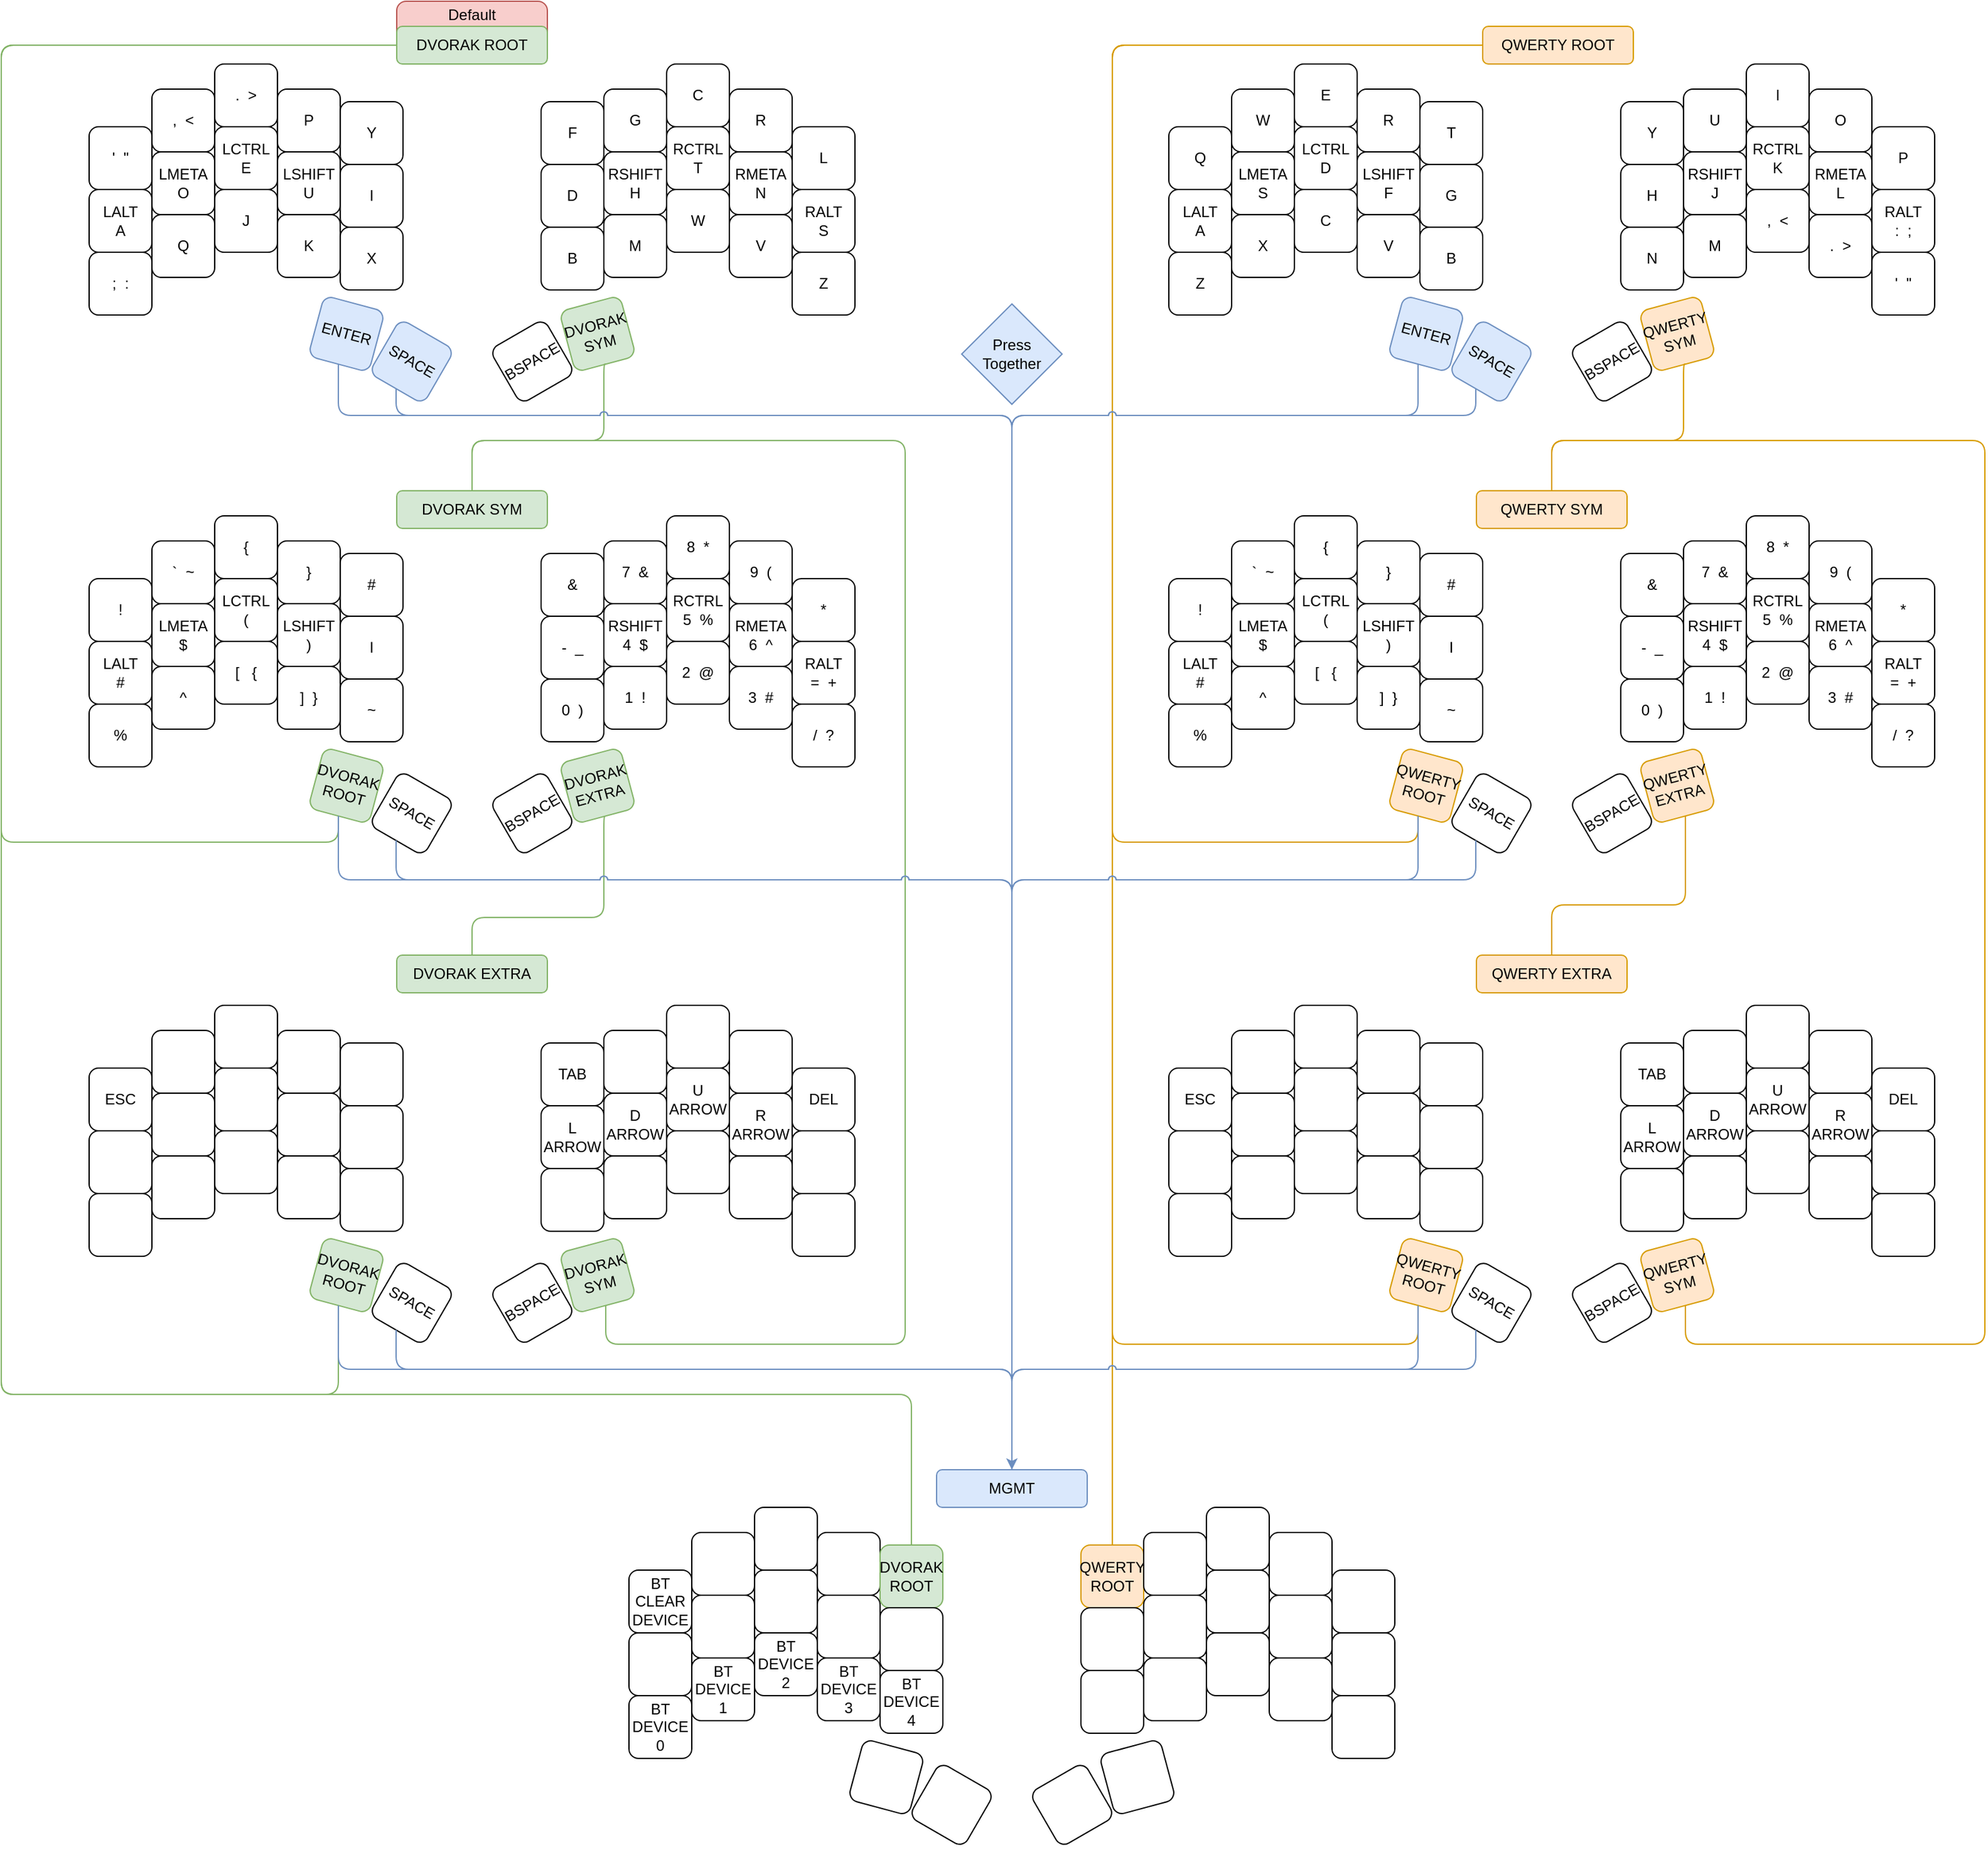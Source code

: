 <mxfile version="23.1.6" type="device">
  <diagram name="Page-1" id="LfZjtbUnLrQ9peyNeQuk">
    <mxGraphModel dx="1885" dy="1087" grid="1" gridSize="10" guides="1" tooltips="1" connect="1" arrows="1" fold="1" page="1" pageScale="1" pageWidth="827" pageHeight="1169" math="0" shadow="0">
      <root>
        <mxCell id="0" />
        <mxCell id="1" parent="0" />
        <mxCell id="OkhXHzsxG7QN80nB4aKs-397" value="Default&lt;br&gt;&lt;div&gt;&lt;br&gt;&lt;/div&gt;&lt;div&gt;&lt;br&gt;&lt;/div&gt;" style="rounded=1;whiteSpace=wrap;html=1;fillColor=#f8cecc;strokeColor=#b85450;" vertex="1" parent="1">
          <mxGeometry x="405" y="20" width="120" height="50" as="geometry" />
        </mxCell>
        <mxCell id="OkhXHzsxG7QN80nB4aKs-38" value="" style="group" vertex="1" connectable="0" parent="1">
          <mxGeometry x="160" y="430" width="610" height="661.15" as="geometry" />
        </mxCell>
        <mxCell id="OkhXHzsxG7QN80nB4aKs-39" value="!" style="rounded=1;whiteSpace=wrap;html=1;" vertex="1" parent="OkhXHzsxG7QN80nB4aKs-38">
          <mxGeometry y="50" width="50" height="50" as="geometry" />
        </mxCell>
        <mxCell id="OkhXHzsxG7QN80nB4aKs-40" value="LALT&lt;br&gt;#" style="rounded=1;whiteSpace=wrap;html=1;" vertex="1" parent="OkhXHzsxG7QN80nB4aKs-38">
          <mxGeometry y="100" width="50" height="50" as="geometry" />
        </mxCell>
        <mxCell id="OkhXHzsxG7QN80nB4aKs-41" value="%" style="rounded=1;whiteSpace=wrap;html=1;" vertex="1" parent="OkhXHzsxG7QN80nB4aKs-38">
          <mxGeometry y="150" width="50" height="50" as="geometry" />
        </mxCell>
        <mxCell id="OkhXHzsxG7QN80nB4aKs-42" value="`&amp;nbsp; ~" style="rounded=1;whiteSpace=wrap;html=1;" vertex="1" parent="OkhXHzsxG7QN80nB4aKs-38">
          <mxGeometry x="50" y="20" width="50" height="50" as="geometry" />
        </mxCell>
        <mxCell id="OkhXHzsxG7QN80nB4aKs-43" value="LMETA&lt;br&gt;$" style="rounded=1;whiteSpace=wrap;html=1;" vertex="1" parent="OkhXHzsxG7QN80nB4aKs-38">
          <mxGeometry x="50" y="70" width="50" height="50" as="geometry" />
        </mxCell>
        <mxCell id="OkhXHzsxG7QN80nB4aKs-44" value="^" style="rounded=1;whiteSpace=wrap;html=1;" vertex="1" parent="OkhXHzsxG7QN80nB4aKs-38">
          <mxGeometry x="50" y="120" width="50" height="50" as="geometry" />
        </mxCell>
        <mxCell id="OkhXHzsxG7QN80nB4aKs-45" value="{" style="rounded=1;whiteSpace=wrap;html=1;" vertex="1" parent="OkhXHzsxG7QN80nB4aKs-38">
          <mxGeometry x="100" width="50" height="50" as="geometry" />
        </mxCell>
        <mxCell id="OkhXHzsxG7QN80nB4aKs-46" value="LCTRL&lt;br&gt;(" style="rounded=1;whiteSpace=wrap;html=1;" vertex="1" parent="OkhXHzsxG7QN80nB4aKs-38">
          <mxGeometry x="100" y="50" width="50" height="50" as="geometry" />
        </mxCell>
        <mxCell id="OkhXHzsxG7QN80nB4aKs-47" value="[&amp;nbsp; &amp;nbsp;{" style="rounded=1;whiteSpace=wrap;html=1;" vertex="1" parent="OkhXHzsxG7QN80nB4aKs-38">
          <mxGeometry x="100" y="100" width="50" height="50" as="geometry" />
        </mxCell>
        <mxCell id="OkhXHzsxG7QN80nB4aKs-48" value="}" style="rounded=1;whiteSpace=wrap;html=1;" vertex="1" parent="OkhXHzsxG7QN80nB4aKs-38">
          <mxGeometry x="150" y="20" width="50" height="50" as="geometry" />
        </mxCell>
        <mxCell id="OkhXHzsxG7QN80nB4aKs-49" value="LSHIFT&lt;br&gt;)" style="rounded=1;whiteSpace=wrap;html=1;" vertex="1" parent="OkhXHzsxG7QN80nB4aKs-38">
          <mxGeometry x="150" y="70" width="50" height="50" as="geometry" />
        </mxCell>
        <mxCell id="OkhXHzsxG7QN80nB4aKs-50" value="]&amp;nbsp; }" style="rounded=1;whiteSpace=wrap;html=1;" vertex="1" parent="OkhXHzsxG7QN80nB4aKs-38">
          <mxGeometry x="150" y="120" width="50" height="50" as="geometry" />
        </mxCell>
        <mxCell id="OkhXHzsxG7QN80nB4aKs-51" value="#" style="rounded=1;whiteSpace=wrap;html=1;" vertex="1" parent="OkhXHzsxG7QN80nB4aKs-38">
          <mxGeometry x="200" y="30" width="50" height="50" as="geometry" />
        </mxCell>
        <mxCell id="OkhXHzsxG7QN80nB4aKs-52" value="I" style="rounded=1;whiteSpace=wrap;html=1;" vertex="1" parent="OkhXHzsxG7QN80nB4aKs-38">
          <mxGeometry x="200" y="80" width="50" height="50" as="geometry" />
        </mxCell>
        <mxCell id="OkhXHzsxG7QN80nB4aKs-53" value="~" style="rounded=1;whiteSpace=wrap;html=1;" vertex="1" parent="OkhXHzsxG7QN80nB4aKs-38">
          <mxGeometry x="200" y="130" width="50" height="50" as="geometry" />
        </mxCell>
        <mxCell id="OkhXHzsxG7QN80nB4aKs-54" value="&amp;amp;" style="rounded=1;whiteSpace=wrap;html=1;" vertex="1" parent="OkhXHzsxG7QN80nB4aKs-38">
          <mxGeometry x="360" y="30" width="50" height="50" as="geometry" />
        </mxCell>
        <mxCell id="OkhXHzsxG7QN80nB4aKs-55" value="-&amp;nbsp; _" style="rounded=1;whiteSpace=wrap;html=1;" vertex="1" parent="OkhXHzsxG7QN80nB4aKs-38">
          <mxGeometry x="360" y="80" width="50" height="50" as="geometry" />
        </mxCell>
        <mxCell id="OkhXHzsxG7QN80nB4aKs-56" value="0&amp;nbsp; )" style="rounded=1;whiteSpace=wrap;html=1;" vertex="1" parent="OkhXHzsxG7QN80nB4aKs-38">
          <mxGeometry x="360" y="130" width="50" height="50" as="geometry" />
        </mxCell>
        <mxCell id="OkhXHzsxG7QN80nB4aKs-57" value="7&amp;nbsp; &amp;amp;" style="rounded=1;whiteSpace=wrap;html=1;" vertex="1" parent="OkhXHzsxG7QN80nB4aKs-38">
          <mxGeometry x="410" y="20" width="50" height="50" as="geometry" />
        </mxCell>
        <mxCell id="OkhXHzsxG7QN80nB4aKs-58" value="RSHIFT 4&amp;nbsp; $" style="rounded=1;whiteSpace=wrap;html=1;" vertex="1" parent="OkhXHzsxG7QN80nB4aKs-38">
          <mxGeometry x="410" y="70" width="50" height="50" as="geometry" />
        </mxCell>
        <mxCell id="OkhXHzsxG7QN80nB4aKs-59" value="1&amp;nbsp; !" style="rounded=1;whiteSpace=wrap;html=1;" vertex="1" parent="OkhXHzsxG7QN80nB4aKs-38">
          <mxGeometry x="410" y="120" width="50" height="50" as="geometry" />
        </mxCell>
        <mxCell id="OkhXHzsxG7QN80nB4aKs-60" value="8&amp;nbsp; *" style="rounded=1;whiteSpace=wrap;html=1;" vertex="1" parent="OkhXHzsxG7QN80nB4aKs-38">
          <mxGeometry x="460" width="50" height="50" as="geometry" />
        </mxCell>
        <mxCell id="OkhXHzsxG7QN80nB4aKs-61" value="RCTRL&lt;br&gt;5&amp;nbsp; %" style="rounded=1;whiteSpace=wrap;html=1;" vertex="1" parent="OkhXHzsxG7QN80nB4aKs-38">
          <mxGeometry x="460" y="50" width="50" height="50" as="geometry" />
        </mxCell>
        <mxCell id="OkhXHzsxG7QN80nB4aKs-62" value="2&amp;nbsp; @" style="rounded=1;whiteSpace=wrap;html=1;" vertex="1" parent="OkhXHzsxG7QN80nB4aKs-38">
          <mxGeometry x="460" y="100" width="50" height="50" as="geometry" />
        </mxCell>
        <mxCell id="OkhXHzsxG7QN80nB4aKs-63" value="9&amp;nbsp; (" style="rounded=1;whiteSpace=wrap;html=1;" vertex="1" parent="OkhXHzsxG7QN80nB4aKs-38">
          <mxGeometry x="510" y="20" width="50" height="50" as="geometry" />
        </mxCell>
        <mxCell id="OkhXHzsxG7QN80nB4aKs-64" value="RMETA&lt;br&gt;6&amp;nbsp; ^" style="rounded=1;whiteSpace=wrap;html=1;" vertex="1" parent="OkhXHzsxG7QN80nB4aKs-38">
          <mxGeometry x="510" y="70" width="50" height="50" as="geometry" />
        </mxCell>
        <mxCell id="OkhXHzsxG7QN80nB4aKs-65" value="3&amp;nbsp; #" style="rounded=1;whiteSpace=wrap;html=1;" vertex="1" parent="OkhXHzsxG7QN80nB4aKs-38">
          <mxGeometry x="510" y="120" width="50" height="50" as="geometry" />
        </mxCell>
        <mxCell id="OkhXHzsxG7QN80nB4aKs-66" value="*" style="rounded=1;whiteSpace=wrap;html=1;" vertex="1" parent="OkhXHzsxG7QN80nB4aKs-38">
          <mxGeometry x="560" y="50" width="50" height="50" as="geometry" />
        </mxCell>
        <mxCell id="OkhXHzsxG7QN80nB4aKs-67" value="RALT&lt;br&gt;=&amp;nbsp; +" style="rounded=1;whiteSpace=wrap;html=1;" vertex="1" parent="OkhXHzsxG7QN80nB4aKs-38">
          <mxGeometry x="560" y="100" width="50" height="50" as="geometry" />
        </mxCell>
        <mxCell id="OkhXHzsxG7QN80nB4aKs-68" value="/&amp;nbsp; ?" style="rounded=1;whiteSpace=wrap;html=1;" vertex="1" parent="OkhXHzsxG7QN80nB4aKs-38">
          <mxGeometry x="560" y="150" width="50" height="50" as="geometry" />
        </mxCell>
        <mxCell id="OkhXHzsxG7QN80nB4aKs-69" value="DVORAK ROOT" style="rounded=1;whiteSpace=wrap;html=1;rotation=15;fillColor=#d5e8d4;strokeColor=#82b366;" vertex="1" parent="OkhXHzsxG7QN80nB4aKs-38">
          <mxGeometry x="180" y="190" width="50" height="50" as="geometry" />
        </mxCell>
        <mxCell id="OkhXHzsxG7QN80nB4aKs-70" value="SPACE" style="rounded=1;whiteSpace=wrap;html=1;rotation=30;" vertex="1" parent="OkhXHzsxG7QN80nB4aKs-38">
          <mxGeometry x="232" y="212" width="50" height="50" as="geometry" />
        </mxCell>
        <mxCell id="OkhXHzsxG7QN80nB4aKs-373" style="edgeStyle=orthogonalEdgeStyle;rounded=1;orthogonalLoop=1;jettySize=auto;html=1;exitX=0.5;exitY=0;exitDx=0;exitDy=0;entryX=0.5;entryY=0;entryDx=0;entryDy=0;endArrow=none;endFill=0;fillColor=#d5e8d4;strokeColor=#82b366;curved=0;" edge="1" parent="OkhXHzsxG7QN80nB4aKs-38" source="OkhXHzsxG7QN80nB4aKs-71" target="OkhXHzsxG7QN80nB4aKs-110">
          <mxGeometry relative="1" as="geometry">
            <Array as="points">
              <mxPoint x="410" y="239" />
              <mxPoint x="410" y="320" />
              <mxPoint x="305" y="320" />
            </Array>
          </mxGeometry>
        </mxCell>
        <mxCell id="OkhXHzsxG7QN80nB4aKs-71" value="DVORAK EXTRA" style="rounded=1;whiteSpace=wrap;html=1;rotation=-15;direction=west;flipV=0;flipH=1;fillColor=#d5e8d4;strokeColor=#82b366;" vertex="1" parent="OkhXHzsxG7QN80nB4aKs-38">
          <mxGeometry x="379.999" y="189.999" width="50" height="50" as="geometry" />
        </mxCell>
        <mxCell id="OkhXHzsxG7QN80nB4aKs-72" value="BSPACE" style="rounded=1;whiteSpace=wrap;html=1;rotation=-30;direction=south;flipV=0;flipH=0;" vertex="1" parent="OkhXHzsxG7QN80nB4aKs-38">
          <mxGeometry x="327.999" y="211.999" width="50" height="50" as="geometry" />
        </mxCell>
        <mxCell id="OkhXHzsxG7QN80nB4aKs-111" value="" style="group;direction=west;" vertex="1" connectable="0" parent="OkhXHzsxG7QN80nB4aKs-38">
          <mxGeometry y="350.0" width="610" height="311.15" as="geometry" />
        </mxCell>
        <mxCell id="OkhXHzsxG7QN80nB4aKs-73" value="" style="group" vertex="1" connectable="0" parent="OkhXHzsxG7QN80nB4aKs-111">
          <mxGeometry y="40.0" width="610" height="271.15" as="geometry" />
        </mxCell>
        <mxCell id="OkhXHzsxG7QN80nB4aKs-74" value="ESC" style="rounded=1;whiteSpace=wrap;html=1;" vertex="1" parent="OkhXHzsxG7QN80nB4aKs-73">
          <mxGeometry y="50.0" width="50" height="50.0" as="geometry" />
        </mxCell>
        <mxCell id="OkhXHzsxG7QN80nB4aKs-75" value="" style="rounded=1;whiteSpace=wrap;html=1;" vertex="1" parent="OkhXHzsxG7QN80nB4aKs-73">
          <mxGeometry y="100.0" width="50" height="50.0" as="geometry" />
        </mxCell>
        <mxCell id="OkhXHzsxG7QN80nB4aKs-76" value="" style="rounded=1;whiteSpace=wrap;html=1;" vertex="1" parent="OkhXHzsxG7QN80nB4aKs-73">
          <mxGeometry y="150.0" width="50" height="50.0" as="geometry" />
        </mxCell>
        <mxCell id="OkhXHzsxG7QN80nB4aKs-77" value="" style="rounded=1;whiteSpace=wrap;html=1;" vertex="1" parent="OkhXHzsxG7QN80nB4aKs-73">
          <mxGeometry x="50" y="20.0" width="50" height="50.0" as="geometry" />
        </mxCell>
        <mxCell id="OkhXHzsxG7QN80nB4aKs-78" value="" style="rounded=1;whiteSpace=wrap;html=1;" vertex="1" parent="OkhXHzsxG7QN80nB4aKs-73">
          <mxGeometry x="50" y="70.0" width="50" height="50.0" as="geometry" />
        </mxCell>
        <mxCell id="OkhXHzsxG7QN80nB4aKs-79" value="" style="rounded=1;whiteSpace=wrap;html=1;" vertex="1" parent="OkhXHzsxG7QN80nB4aKs-73">
          <mxGeometry x="50" y="120.0" width="50" height="50.0" as="geometry" />
        </mxCell>
        <mxCell id="OkhXHzsxG7QN80nB4aKs-80" value="" style="rounded=1;whiteSpace=wrap;html=1;" vertex="1" parent="OkhXHzsxG7QN80nB4aKs-73">
          <mxGeometry x="100" width="50" height="50.0" as="geometry" />
        </mxCell>
        <mxCell id="OkhXHzsxG7QN80nB4aKs-81" value="" style="rounded=1;whiteSpace=wrap;html=1;" vertex="1" parent="OkhXHzsxG7QN80nB4aKs-73">
          <mxGeometry x="100" y="50.0" width="50" height="50.0" as="geometry" />
        </mxCell>
        <mxCell id="OkhXHzsxG7QN80nB4aKs-82" value="" style="rounded=1;whiteSpace=wrap;html=1;" vertex="1" parent="OkhXHzsxG7QN80nB4aKs-73">
          <mxGeometry x="100" y="100.0" width="50" height="50.0" as="geometry" />
        </mxCell>
        <mxCell id="OkhXHzsxG7QN80nB4aKs-83" value="" style="rounded=1;whiteSpace=wrap;html=1;" vertex="1" parent="OkhXHzsxG7QN80nB4aKs-73">
          <mxGeometry x="150" y="20.0" width="50" height="50.0" as="geometry" />
        </mxCell>
        <mxCell id="OkhXHzsxG7QN80nB4aKs-84" value="" style="rounded=1;whiteSpace=wrap;html=1;" vertex="1" parent="OkhXHzsxG7QN80nB4aKs-73">
          <mxGeometry x="150" y="70.0" width="50" height="50.0" as="geometry" />
        </mxCell>
        <mxCell id="OkhXHzsxG7QN80nB4aKs-85" value="" style="rounded=1;whiteSpace=wrap;html=1;" vertex="1" parent="OkhXHzsxG7QN80nB4aKs-73">
          <mxGeometry x="150" y="120.0" width="50" height="50.0" as="geometry" />
        </mxCell>
        <mxCell id="OkhXHzsxG7QN80nB4aKs-86" value="" style="rounded=1;whiteSpace=wrap;html=1;" vertex="1" parent="OkhXHzsxG7QN80nB4aKs-73">
          <mxGeometry x="200" y="30.0" width="50" height="50.0" as="geometry" />
        </mxCell>
        <mxCell id="OkhXHzsxG7QN80nB4aKs-87" value="" style="rounded=1;whiteSpace=wrap;html=1;" vertex="1" parent="OkhXHzsxG7QN80nB4aKs-73">
          <mxGeometry x="200" y="80.0" width="50" height="50.0" as="geometry" />
        </mxCell>
        <mxCell id="OkhXHzsxG7QN80nB4aKs-88" value="" style="rounded=1;whiteSpace=wrap;html=1;" vertex="1" parent="OkhXHzsxG7QN80nB4aKs-73">
          <mxGeometry x="200" y="130.0" width="50" height="50.0" as="geometry" />
        </mxCell>
        <mxCell id="OkhXHzsxG7QN80nB4aKs-89" value="TAB" style="rounded=1;whiteSpace=wrap;html=1;" vertex="1" parent="OkhXHzsxG7QN80nB4aKs-73">
          <mxGeometry x="360" y="30.0" width="50" height="50.0" as="geometry" />
        </mxCell>
        <mxCell id="OkhXHzsxG7QN80nB4aKs-90" value="L&lt;br&gt;ARROW" style="rounded=1;whiteSpace=wrap;html=1;" vertex="1" parent="OkhXHzsxG7QN80nB4aKs-73">
          <mxGeometry x="360" y="80.0" width="50" height="50.0" as="geometry" />
        </mxCell>
        <mxCell id="OkhXHzsxG7QN80nB4aKs-91" value="" style="rounded=1;whiteSpace=wrap;html=1;" vertex="1" parent="OkhXHzsxG7QN80nB4aKs-73">
          <mxGeometry x="360" y="130.0" width="50" height="50.0" as="geometry" />
        </mxCell>
        <mxCell id="OkhXHzsxG7QN80nB4aKs-92" value="" style="rounded=1;whiteSpace=wrap;html=1;" vertex="1" parent="OkhXHzsxG7QN80nB4aKs-73">
          <mxGeometry x="410" y="20.0" width="50" height="50.0" as="geometry" />
        </mxCell>
        <mxCell id="OkhXHzsxG7QN80nB4aKs-93" value="D&lt;br&gt;ARROW" style="rounded=1;whiteSpace=wrap;html=1;" vertex="1" parent="OkhXHzsxG7QN80nB4aKs-73">
          <mxGeometry x="410" y="70.0" width="50" height="50.0" as="geometry" />
        </mxCell>
        <mxCell id="OkhXHzsxG7QN80nB4aKs-94" value="" style="rounded=1;whiteSpace=wrap;html=1;" vertex="1" parent="OkhXHzsxG7QN80nB4aKs-73">
          <mxGeometry x="410" y="120.0" width="50" height="50.0" as="geometry" />
        </mxCell>
        <mxCell id="OkhXHzsxG7QN80nB4aKs-95" value="" style="rounded=1;whiteSpace=wrap;html=1;" vertex="1" parent="OkhXHzsxG7QN80nB4aKs-73">
          <mxGeometry x="460" width="50" height="50.0" as="geometry" />
        </mxCell>
        <mxCell id="OkhXHzsxG7QN80nB4aKs-96" value="U&lt;br&gt;ARROW" style="rounded=1;whiteSpace=wrap;html=1;" vertex="1" parent="OkhXHzsxG7QN80nB4aKs-73">
          <mxGeometry x="460" y="50.0" width="50" height="50.0" as="geometry" />
        </mxCell>
        <mxCell id="OkhXHzsxG7QN80nB4aKs-97" value="" style="rounded=1;whiteSpace=wrap;html=1;" vertex="1" parent="OkhXHzsxG7QN80nB4aKs-73">
          <mxGeometry x="460" y="100.0" width="50" height="50.0" as="geometry" />
        </mxCell>
        <mxCell id="OkhXHzsxG7QN80nB4aKs-98" value="" style="rounded=1;whiteSpace=wrap;html=1;" vertex="1" parent="OkhXHzsxG7QN80nB4aKs-73">
          <mxGeometry x="510" y="20.0" width="50" height="50.0" as="geometry" />
        </mxCell>
        <mxCell id="OkhXHzsxG7QN80nB4aKs-99" value="R&lt;br&gt;ARROW" style="rounded=1;whiteSpace=wrap;html=1;" vertex="1" parent="OkhXHzsxG7QN80nB4aKs-73">
          <mxGeometry x="510" y="70.0" width="50" height="50.0" as="geometry" />
        </mxCell>
        <mxCell id="OkhXHzsxG7QN80nB4aKs-100" value="" style="rounded=1;whiteSpace=wrap;html=1;" vertex="1" parent="OkhXHzsxG7QN80nB4aKs-73">
          <mxGeometry x="510" y="120.0" width="50" height="50.0" as="geometry" />
        </mxCell>
        <mxCell id="OkhXHzsxG7QN80nB4aKs-101" value="DEL" style="rounded=1;whiteSpace=wrap;html=1;" vertex="1" parent="OkhXHzsxG7QN80nB4aKs-73">
          <mxGeometry x="560" y="50.0" width="50" height="50.0" as="geometry" />
        </mxCell>
        <mxCell id="OkhXHzsxG7QN80nB4aKs-102" value="" style="rounded=1;whiteSpace=wrap;html=1;" vertex="1" parent="OkhXHzsxG7QN80nB4aKs-73">
          <mxGeometry x="560" y="100.0" width="50" height="50.0" as="geometry" />
        </mxCell>
        <mxCell id="OkhXHzsxG7QN80nB4aKs-103" value="" style="rounded=1;whiteSpace=wrap;html=1;" vertex="1" parent="OkhXHzsxG7QN80nB4aKs-73">
          <mxGeometry x="560" y="150.0" width="50" height="50.0" as="geometry" />
        </mxCell>
        <mxCell id="OkhXHzsxG7QN80nB4aKs-104" value="DVORAK ROOT" style="rounded=1;whiteSpace=wrap;html=1;rotation=15;fillColor=#d5e8d4;strokeColor=#82b366;" vertex="1" parent="OkhXHzsxG7QN80nB4aKs-73">
          <mxGeometry x="180" y="190.0" width="50" height="50.0" as="geometry" />
        </mxCell>
        <mxCell id="OkhXHzsxG7QN80nB4aKs-105" value="SPACE" style="rounded=1;whiteSpace=wrap;html=1;rotation=30;" vertex="1" parent="OkhXHzsxG7QN80nB4aKs-73">
          <mxGeometry x="232" y="212.0" width="50" height="50.0" as="geometry" />
        </mxCell>
        <mxCell id="OkhXHzsxG7QN80nB4aKs-106" value="DVORAK SYM" style="rounded=1;whiteSpace=wrap;html=1;rotation=-15;direction=west;flipV=0;flipH=1;fillColor=#d5e8d4;strokeColor=#82b366;" vertex="1" parent="OkhXHzsxG7QN80nB4aKs-73">
          <mxGeometry x="379.999" y="189.998" width="50" height="50.0" as="geometry" />
        </mxCell>
        <mxCell id="OkhXHzsxG7QN80nB4aKs-107" value="BSPACE" style="rounded=1;whiteSpace=wrap;html=1;rotation=-30;direction=south;flipV=0;flipH=0;" vertex="1" parent="OkhXHzsxG7QN80nB4aKs-73">
          <mxGeometry x="327.999" y="211.998" width="50" height="50.0" as="geometry" />
        </mxCell>
        <mxCell id="OkhXHzsxG7QN80nB4aKs-110" value="DVORAK EXTRA" style="rounded=1;whiteSpace=wrap;html=1;fillColor=#d5e8d4;strokeColor=#82b366;" vertex="1" parent="OkhXHzsxG7QN80nB4aKs-111">
          <mxGeometry x="245" width="120" height="30.0" as="geometry" />
        </mxCell>
        <mxCell id="OkhXHzsxG7QN80nB4aKs-108" value="DVORAK SYM" style="rounded=1;whiteSpace=wrap;html=1;fillColor=#d5e8d4;strokeColor=#82b366;" vertex="1" parent="1">
          <mxGeometry x="405" y="410" width="120" height="30" as="geometry" />
        </mxCell>
        <mxCell id="OkhXHzsxG7QN80nB4aKs-221" value="" style="group" vertex="1" connectable="0" parent="1">
          <mxGeometry x="1020" y="70" width="610" height="271.151" as="geometry" />
        </mxCell>
        <mxCell id="OkhXHzsxG7QN80nB4aKs-222" value="Q" style="rounded=1;whiteSpace=wrap;html=1;" vertex="1" parent="OkhXHzsxG7QN80nB4aKs-221">
          <mxGeometry y="50" width="50" height="50" as="geometry" />
        </mxCell>
        <mxCell id="OkhXHzsxG7QN80nB4aKs-223" value="LALT&lt;br&gt;A" style="rounded=1;whiteSpace=wrap;html=1;" vertex="1" parent="OkhXHzsxG7QN80nB4aKs-221">
          <mxGeometry y="100" width="50" height="50" as="geometry" />
        </mxCell>
        <mxCell id="OkhXHzsxG7QN80nB4aKs-224" value="Z" style="rounded=1;whiteSpace=wrap;html=1;" vertex="1" parent="OkhXHzsxG7QN80nB4aKs-221">
          <mxGeometry y="150" width="50" height="50" as="geometry" />
        </mxCell>
        <mxCell id="OkhXHzsxG7QN80nB4aKs-225" value="W" style="rounded=1;whiteSpace=wrap;html=1;" vertex="1" parent="OkhXHzsxG7QN80nB4aKs-221">
          <mxGeometry x="50" y="20" width="50" height="50" as="geometry" />
        </mxCell>
        <mxCell id="OkhXHzsxG7QN80nB4aKs-226" value="LMETA&lt;br&gt;S" style="rounded=1;whiteSpace=wrap;html=1;" vertex="1" parent="OkhXHzsxG7QN80nB4aKs-221">
          <mxGeometry x="50" y="70" width="50" height="50" as="geometry" />
        </mxCell>
        <mxCell id="OkhXHzsxG7QN80nB4aKs-227" value="X" style="rounded=1;whiteSpace=wrap;html=1;" vertex="1" parent="OkhXHzsxG7QN80nB4aKs-221">
          <mxGeometry x="50" y="120" width="50" height="50" as="geometry" />
        </mxCell>
        <mxCell id="OkhXHzsxG7QN80nB4aKs-228" value="E" style="rounded=1;whiteSpace=wrap;html=1;" vertex="1" parent="OkhXHzsxG7QN80nB4aKs-221">
          <mxGeometry x="100" width="50" height="50" as="geometry" />
        </mxCell>
        <mxCell id="OkhXHzsxG7QN80nB4aKs-229" value="LCTRL&lt;br&gt;D" style="rounded=1;whiteSpace=wrap;html=1;" vertex="1" parent="OkhXHzsxG7QN80nB4aKs-221">
          <mxGeometry x="100" y="50" width="50" height="50" as="geometry" />
        </mxCell>
        <mxCell id="OkhXHzsxG7QN80nB4aKs-230" value="C" style="rounded=1;whiteSpace=wrap;html=1;" vertex="1" parent="OkhXHzsxG7QN80nB4aKs-221">
          <mxGeometry x="100" y="100" width="50" height="50" as="geometry" />
        </mxCell>
        <mxCell id="OkhXHzsxG7QN80nB4aKs-231" value="R" style="rounded=1;whiteSpace=wrap;html=1;" vertex="1" parent="OkhXHzsxG7QN80nB4aKs-221">
          <mxGeometry x="150" y="20" width="50" height="50" as="geometry" />
        </mxCell>
        <mxCell id="OkhXHzsxG7QN80nB4aKs-232" value="LSHIFT&lt;br&gt;F" style="rounded=1;whiteSpace=wrap;html=1;" vertex="1" parent="OkhXHzsxG7QN80nB4aKs-221">
          <mxGeometry x="150" y="70" width="50" height="50" as="geometry" />
        </mxCell>
        <mxCell id="OkhXHzsxG7QN80nB4aKs-233" value="V" style="rounded=1;whiteSpace=wrap;html=1;" vertex="1" parent="OkhXHzsxG7QN80nB4aKs-221">
          <mxGeometry x="150" y="120" width="50" height="50" as="geometry" />
        </mxCell>
        <mxCell id="OkhXHzsxG7QN80nB4aKs-234" value="T" style="rounded=1;whiteSpace=wrap;html=1;" vertex="1" parent="OkhXHzsxG7QN80nB4aKs-221">
          <mxGeometry x="200" y="30" width="50" height="50" as="geometry" />
        </mxCell>
        <mxCell id="OkhXHzsxG7QN80nB4aKs-235" value="G" style="rounded=1;whiteSpace=wrap;html=1;" vertex="1" parent="OkhXHzsxG7QN80nB4aKs-221">
          <mxGeometry x="200" y="80" width="50" height="50" as="geometry" />
        </mxCell>
        <mxCell id="OkhXHzsxG7QN80nB4aKs-236" value="B" style="rounded=1;whiteSpace=wrap;html=1;" vertex="1" parent="OkhXHzsxG7QN80nB4aKs-221">
          <mxGeometry x="200" y="130" width="50" height="50" as="geometry" />
        </mxCell>
        <mxCell id="OkhXHzsxG7QN80nB4aKs-237" value="Y" style="rounded=1;whiteSpace=wrap;html=1;" vertex="1" parent="OkhXHzsxG7QN80nB4aKs-221">
          <mxGeometry x="360" y="30" width="50" height="50" as="geometry" />
        </mxCell>
        <mxCell id="OkhXHzsxG7QN80nB4aKs-238" value="H" style="rounded=1;whiteSpace=wrap;html=1;" vertex="1" parent="OkhXHzsxG7QN80nB4aKs-221">
          <mxGeometry x="360" y="80" width="50" height="50" as="geometry" />
        </mxCell>
        <mxCell id="OkhXHzsxG7QN80nB4aKs-239" value="N" style="rounded=1;whiteSpace=wrap;html=1;" vertex="1" parent="OkhXHzsxG7QN80nB4aKs-221">
          <mxGeometry x="360" y="130" width="50" height="50" as="geometry" />
        </mxCell>
        <mxCell id="OkhXHzsxG7QN80nB4aKs-240" value="U" style="rounded=1;whiteSpace=wrap;html=1;" vertex="1" parent="OkhXHzsxG7QN80nB4aKs-221">
          <mxGeometry x="410" y="20" width="50" height="50" as="geometry" />
        </mxCell>
        <mxCell id="OkhXHzsxG7QN80nB4aKs-241" value="RSHIFT&lt;br&gt;J" style="rounded=1;whiteSpace=wrap;html=1;" vertex="1" parent="OkhXHzsxG7QN80nB4aKs-221">
          <mxGeometry x="410" y="70" width="50" height="50" as="geometry" />
        </mxCell>
        <mxCell id="OkhXHzsxG7QN80nB4aKs-242" value="M" style="rounded=1;whiteSpace=wrap;html=1;" vertex="1" parent="OkhXHzsxG7QN80nB4aKs-221">
          <mxGeometry x="410" y="120" width="50" height="50" as="geometry" />
        </mxCell>
        <mxCell id="OkhXHzsxG7QN80nB4aKs-243" value="I" style="rounded=1;whiteSpace=wrap;html=1;" vertex="1" parent="OkhXHzsxG7QN80nB4aKs-221">
          <mxGeometry x="460" width="50" height="50" as="geometry" />
        </mxCell>
        <mxCell id="OkhXHzsxG7QN80nB4aKs-244" value="RCTRL&lt;br&gt;K" style="rounded=1;whiteSpace=wrap;html=1;" vertex="1" parent="OkhXHzsxG7QN80nB4aKs-221">
          <mxGeometry x="460" y="50" width="50" height="50" as="geometry" />
        </mxCell>
        <mxCell id="OkhXHzsxG7QN80nB4aKs-245" value=",&amp;nbsp; &amp;lt;" style="rounded=1;whiteSpace=wrap;html=1;" vertex="1" parent="OkhXHzsxG7QN80nB4aKs-221">
          <mxGeometry x="460" y="100" width="50" height="50" as="geometry" />
        </mxCell>
        <mxCell id="OkhXHzsxG7QN80nB4aKs-246" value="O" style="rounded=1;whiteSpace=wrap;html=1;" vertex="1" parent="OkhXHzsxG7QN80nB4aKs-221">
          <mxGeometry x="510" y="20" width="50" height="50" as="geometry" />
        </mxCell>
        <mxCell id="OkhXHzsxG7QN80nB4aKs-247" value="RMETA&lt;br&gt;L" style="rounded=1;whiteSpace=wrap;html=1;" vertex="1" parent="OkhXHzsxG7QN80nB4aKs-221">
          <mxGeometry x="510" y="70" width="50" height="50" as="geometry" />
        </mxCell>
        <mxCell id="OkhXHzsxG7QN80nB4aKs-248" value=".&amp;nbsp; &amp;gt;" style="rounded=1;whiteSpace=wrap;html=1;" vertex="1" parent="OkhXHzsxG7QN80nB4aKs-221">
          <mxGeometry x="510" y="120" width="50" height="50" as="geometry" />
        </mxCell>
        <mxCell id="OkhXHzsxG7QN80nB4aKs-249" value="P" style="rounded=1;whiteSpace=wrap;html=1;" vertex="1" parent="OkhXHzsxG7QN80nB4aKs-221">
          <mxGeometry x="560" y="50" width="50" height="50" as="geometry" />
        </mxCell>
        <mxCell id="OkhXHzsxG7QN80nB4aKs-250" value="RALT&lt;br&gt;:&amp;nbsp; ;" style="rounded=1;whiteSpace=wrap;html=1;" vertex="1" parent="OkhXHzsxG7QN80nB4aKs-221">
          <mxGeometry x="560" y="100" width="50" height="50" as="geometry" />
        </mxCell>
        <mxCell id="OkhXHzsxG7QN80nB4aKs-251" value="&#39;&amp;nbsp; &quot;" style="rounded=1;whiteSpace=wrap;html=1;" vertex="1" parent="OkhXHzsxG7QN80nB4aKs-221">
          <mxGeometry x="560" y="150" width="50" height="50" as="geometry" />
        </mxCell>
        <mxCell id="OkhXHzsxG7QN80nB4aKs-252" value="ENTER" style="rounded=1;whiteSpace=wrap;html=1;rotation=15;fillColor=#dae8fc;strokeColor=#6c8ebf;" vertex="1" parent="OkhXHzsxG7QN80nB4aKs-221">
          <mxGeometry x="180" y="190" width="50" height="50" as="geometry" />
        </mxCell>
        <mxCell id="OkhXHzsxG7QN80nB4aKs-253" value="SPACE" style="rounded=1;whiteSpace=wrap;html=1;rotation=30;fillColor=#dae8fc;strokeColor=#6c8ebf;" vertex="1" parent="OkhXHzsxG7QN80nB4aKs-221">
          <mxGeometry x="232" y="212" width="50" height="50" as="geometry" />
        </mxCell>
        <mxCell id="OkhXHzsxG7QN80nB4aKs-254" value="QWERTY&lt;br&gt;SYM" style="rounded=1;whiteSpace=wrap;html=1;rotation=-15;direction=west;flipV=0;flipH=1;fillColor=#ffe6cc;strokeColor=#d79b00;" vertex="1" parent="OkhXHzsxG7QN80nB4aKs-221">
          <mxGeometry x="379.999" y="189.999" width="50" height="50" as="geometry" />
        </mxCell>
        <mxCell id="OkhXHzsxG7QN80nB4aKs-255" value="BSPACE" style="rounded=1;whiteSpace=wrap;html=1;rotation=-30;direction=south;flipV=0;flipH=0;" vertex="1" parent="OkhXHzsxG7QN80nB4aKs-221">
          <mxGeometry x="327.999" y="211.999" width="50" height="50" as="geometry" />
        </mxCell>
        <mxCell id="OkhXHzsxG7QN80nB4aKs-329" value="QWERTY ROOT" style="rounded=1;whiteSpace=wrap;html=1;fillColor=#ffe6cc;strokeColor=#d79b00;" vertex="1" parent="1">
          <mxGeometry x="1270" y="40" width="120" height="30" as="geometry" />
        </mxCell>
        <mxCell id="OkhXHzsxG7QN80nB4aKs-291" value="" style="group;direction=west;" vertex="1" connectable="0" parent="1">
          <mxGeometry x="1020" y="780.0" width="610" height="311.15" as="geometry" />
        </mxCell>
        <mxCell id="OkhXHzsxG7QN80nB4aKs-292" value="" style="group" vertex="1" connectable="0" parent="OkhXHzsxG7QN80nB4aKs-291">
          <mxGeometry y="40.0" width="610" height="271.15" as="geometry" />
        </mxCell>
        <mxCell id="OkhXHzsxG7QN80nB4aKs-293" value="ESC" style="rounded=1;whiteSpace=wrap;html=1;" vertex="1" parent="OkhXHzsxG7QN80nB4aKs-292">
          <mxGeometry y="50.0" width="50" height="50.0" as="geometry" />
        </mxCell>
        <mxCell id="OkhXHzsxG7QN80nB4aKs-294" value="" style="rounded=1;whiteSpace=wrap;html=1;" vertex="1" parent="OkhXHzsxG7QN80nB4aKs-292">
          <mxGeometry y="100.0" width="50" height="50.0" as="geometry" />
        </mxCell>
        <mxCell id="OkhXHzsxG7QN80nB4aKs-295" value="" style="rounded=1;whiteSpace=wrap;html=1;" vertex="1" parent="OkhXHzsxG7QN80nB4aKs-292">
          <mxGeometry y="150.0" width="50" height="50.0" as="geometry" />
        </mxCell>
        <mxCell id="OkhXHzsxG7QN80nB4aKs-296" value="" style="rounded=1;whiteSpace=wrap;html=1;" vertex="1" parent="OkhXHzsxG7QN80nB4aKs-292">
          <mxGeometry x="50" y="20.0" width="50" height="50.0" as="geometry" />
        </mxCell>
        <mxCell id="OkhXHzsxG7QN80nB4aKs-297" value="" style="rounded=1;whiteSpace=wrap;html=1;" vertex="1" parent="OkhXHzsxG7QN80nB4aKs-292">
          <mxGeometry x="50" y="70.0" width="50" height="50.0" as="geometry" />
        </mxCell>
        <mxCell id="OkhXHzsxG7QN80nB4aKs-298" value="" style="rounded=1;whiteSpace=wrap;html=1;" vertex="1" parent="OkhXHzsxG7QN80nB4aKs-292">
          <mxGeometry x="50" y="120.0" width="50" height="50.0" as="geometry" />
        </mxCell>
        <mxCell id="OkhXHzsxG7QN80nB4aKs-299" value="" style="rounded=1;whiteSpace=wrap;html=1;" vertex="1" parent="OkhXHzsxG7QN80nB4aKs-292">
          <mxGeometry x="100" width="50" height="50.0" as="geometry" />
        </mxCell>
        <mxCell id="OkhXHzsxG7QN80nB4aKs-300" value="" style="rounded=1;whiteSpace=wrap;html=1;" vertex="1" parent="OkhXHzsxG7QN80nB4aKs-292">
          <mxGeometry x="100" y="50.0" width="50" height="50.0" as="geometry" />
        </mxCell>
        <mxCell id="OkhXHzsxG7QN80nB4aKs-301" value="" style="rounded=1;whiteSpace=wrap;html=1;" vertex="1" parent="OkhXHzsxG7QN80nB4aKs-292">
          <mxGeometry x="100" y="100.0" width="50" height="50.0" as="geometry" />
        </mxCell>
        <mxCell id="OkhXHzsxG7QN80nB4aKs-302" value="" style="rounded=1;whiteSpace=wrap;html=1;" vertex="1" parent="OkhXHzsxG7QN80nB4aKs-292">
          <mxGeometry x="150" y="20.0" width="50" height="50.0" as="geometry" />
        </mxCell>
        <mxCell id="OkhXHzsxG7QN80nB4aKs-303" value="" style="rounded=1;whiteSpace=wrap;html=1;" vertex="1" parent="OkhXHzsxG7QN80nB4aKs-292">
          <mxGeometry x="150" y="70.0" width="50" height="50.0" as="geometry" />
        </mxCell>
        <mxCell id="OkhXHzsxG7QN80nB4aKs-304" value="" style="rounded=1;whiteSpace=wrap;html=1;" vertex="1" parent="OkhXHzsxG7QN80nB4aKs-292">
          <mxGeometry x="150" y="120.0" width="50" height="50.0" as="geometry" />
        </mxCell>
        <mxCell id="OkhXHzsxG7QN80nB4aKs-305" value="" style="rounded=1;whiteSpace=wrap;html=1;" vertex="1" parent="OkhXHzsxG7QN80nB4aKs-292">
          <mxGeometry x="200" y="30.0" width="50" height="50.0" as="geometry" />
        </mxCell>
        <mxCell id="OkhXHzsxG7QN80nB4aKs-306" value="" style="rounded=1;whiteSpace=wrap;html=1;" vertex="1" parent="OkhXHzsxG7QN80nB4aKs-292">
          <mxGeometry x="200" y="80.0" width="50" height="50.0" as="geometry" />
        </mxCell>
        <mxCell id="OkhXHzsxG7QN80nB4aKs-307" value="" style="rounded=1;whiteSpace=wrap;html=1;" vertex="1" parent="OkhXHzsxG7QN80nB4aKs-292">
          <mxGeometry x="200" y="130.0" width="50" height="50.0" as="geometry" />
        </mxCell>
        <mxCell id="OkhXHzsxG7QN80nB4aKs-308" value="TAB" style="rounded=1;whiteSpace=wrap;html=1;" vertex="1" parent="OkhXHzsxG7QN80nB4aKs-292">
          <mxGeometry x="360" y="30.0" width="50" height="50.0" as="geometry" />
        </mxCell>
        <mxCell id="OkhXHzsxG7QN80nB4aKs-309" value="L&lt;br&gt;ARROW" style="rounded=1;whiteSpace=wrap;html=1;" vertex="1" parent="OkhXHzsxG7QN80nB4aKs-292">
          <mxGeometry x="360" y="80.0" width="50" height="50.0" as="geometry" />
        </mxCell>
        <mxCell id="OkhXHzsxG7QN80nB4aKs-310" value="" style="rounded=1;whiteSpace=wrap;html=1;" vertex="1" parent="OkhXHzsxG7QN80nB4aKs-292">
          <mxGeometry x="360" y="130.0" width="50" height="50.0" as="geometry" />
        </mxCell>
        <mxCell id="OkhXHzsxG7QN80nB4aKs-311" value="" style="rounded=1;whiteSpace=wrap;html=1;" vertex="1" parent="OkhXHzsxG7QN80nB4aKs-292">
          <mxGeometry x="410" y="20.0" width="50" height="50.0" as="geometry" />
        </mxCell>
        <mxCell id="OkhXHzsxG7QN80nB4aKs-312" value="D&lt;br&gt;ARROW" style="rounded=1;whiteSpace=wrap;html=1;" vertex="1" parent="OkhXHzsxG7QN80nB4aKs-292">
          <mxGeometry x="410" y="70.0" width="50" height="50.0" as="geometry" />
        </mxCell>
        <mxCell id="OkhXHzsxG7QN80nB4aKs-313" value="" style="rounded=1;whiteSpace=wrap;html=1;" vertex="1" parent="OkhXHzsxG7QN80nB4aKs-292">
          <mxGeometry x="410" y="120.0" width="50" height="50.0" as="geometry" />
        </mxCell>
        <mxCell id="OkhXHzsxG7QN80nB4aKs-314" value="" style="rounded=1;whiteSpace=wrap;html=1;" vertex="1" parent="OkhXHzsxG7QN80nB4aKs-292">
          <mxGeometry x="460" width="50" height="50.0" as="geometry" />
        </mxCell>
        <mxCell id="OkhXHzsxG7QN80nB4aKs-315" value="U&lt;br&gt;ARROW" style="rounded=1;whiteSpace=wrap;html=1;" vertex="1" parent="OkhXHzsxG7QN80nB4aKs-292">
          <mxGeometry x="460" y="50.0" width="50" height="50.0" as="geometry" />
        </mxCell>
        <mxCell id="OkhXHzsxG7QN80nB4aKs-316" value="" style="rounded=1;whiteSpace=wrap;html=1;" vertex="1" parent="OkhXHzsxG7QN80nB4aKs-292">
          <mxGeometry x="460" y="100.0" width="50" height="50.0" as="geometry" />
        </mxCell>
        <mxCell id="OkhXHzsxG7QN80nB4aKs-317" value="" style="rounded=1;whiteSpace=wrap;html=1;" vertex="1" parent="OkhXHzsxG7QN80nB4aKs-292">
          <mxGeometry x="510" y="20.0" width="50" height="50.0" as="geometry" />
        </mxCell>
        <mxCell id="OkhXHzsxG7QN80nB4aKs-318" value="R&lt;br&gt;ARROW" style="rounded=1;whiteSpace=wrap;html=1;" vertex="1" parent="OkhXHzsxG7QN80nB4aKs-292">
          <mxGeometry x="510" y="70.0" width="50" height="50.0" as="geometry" />
        </mxCell>
        <mxCell id="OkhXHzsxG7QN80nB4aKs-319" value="" style="rounded=1;whiteSpace=wrap;html=1;" vertex="1" parent="OkhXHzsxG7QN80nB4aKs-292">
          <mxGeometry x="510" y="120.0" width="50" height="50.0" as="geometry" />
        </mxCell>
        <mxCell id="OkhXHzsxG7QN80nB4aKs-320" value="DEL" style="rounded=1;whiteSpace=wrap;html=1;" vertex="1" parent="OkhXHzsxG7QN80nB4aKs-292">
          <mxGeometry x="560" y="50.0" width="50" height="50.0" as="geometry" />
        </mxCell>
        <mxCell id="OkhXHzsxG7QN80nB4aKs-321" value="" style="rounded=1;whiteSpace=wrap;html=1;" vertex="1" parent="OkhXHzsxG7QN80nB4aKs-292">
          <mxGeometry x="560" y="100.0" width="50" height="50.0" as="geometry" />
        </mxCell>
        <mxCell id="OkhXHzsxG7QN80nB4aKs-322" value="" style="rounded=1;whiteSpace=wrap;html=1;" vertex="1" parent="OkhXHzsxG7QN80nB4aKs-292">
          <mxGeometry x="560" y="150.0" width="50" height="50.0" as="geometry" />
        </mxCell>
        <mxCell id="OkhXHzsxG7QN80nB4aKs-323" value="QWERTY ROOT" style="rounded=1;whiteSpace=wrap;html=1;rotation=15;fillColor=#ffe6cc;strokeColor=#d79b00;" vertex="1" parent="OkhXHzsxG7QN80nB4aKs-292">
          <mxGeometry x="180" y="190.0" width="50" height="50.0" as="geometry" />
        </mxCell>
        <mxCell id="OkhXHzsxG7QN80nB4aKs-324" value="SPACE" style="rounded=1;whiteSpace=wrap;html=1;rotation=30;" vertex="1" parent="OkhXHzsxG7QN80nB4aKs-292">
          <mxGeometry x="232" y="212.0" width="50" height="50.0" as="geometry" />
        </mxCell>
        <mxCell id="OkhXHzsxG7QN80nB4aKs-325" value="QWERTY SYM" style="rounded=1;whiteSpace=wrap;html=1;rotation=-15;direction=west;flipV=0;flipH=1;fillColor=#ffe6cc;strokeColor=#d79b00;" vertex="1" parent="OkhXHzsxG7QN80nB4aKs-292">
          <mxGeometry x="379.999" y="189.998" width="50" height="50.0" as="geometry" />
        </mxCell>
        <mxCell id="OkhXHzsxG7QN80nB4aKs-326" value="BSPACE" style="rounded=1;whiteSpace=wrap;html=1;rotation=-30;direction=south;flipV=0;flipH=0;" vertex="1" parent="OkhXHzsxG7QN80nB4aKs-292">
          <mxGeometry x="327.999" y="211.998" width="50" height="50.0" as="geometry" />
        </mxCell>
        <mxCell id="OkhXHzsxG7QN80nB4aKs-327" value="QWERTY EXTRA" style="rounded=1;whiteSpace=wrap;html=1;fillColor=#ffe6cc;strokeColor=#d79b00;" vertex="1" parent="OkhXHzsxG7QN80nB4aKs-291">
          <mxGeometry x="245" width="120" height="30.0" as="geometry" />
        </mxCell>
        <mxCell id="OkhXHzsxG7QN80nB4aKs-330" value="" style="group" vertex="1" connectable="0" parent="1">
          <mxGeometry x="1020" y="410" width="610" height="291.151" as="geometry" />
        </mxCell>
        <mxCell id="OkhXHzsxG7QN80nB4aKs-328" value="QWERTY SYM" style="rounded=1;whiteSpace=wrap;html=1;fillColor=#ffe6cc;strokeColor=#d79b00;" vertex="1" parent="OkhXHzsxG7QN80nB4aKs-330">
          <mxGeometry x="245" width="120" height="30" as="geometry" />
        </mxCell>
        <mxCell id="OkhXHzsxG7QN80nB4aKs-257" value="!" style="rounded=1;whiteSpace=wrap;html=1;" vertex="1" parent="OkhXHzsxG7QN80nB4aKs-330">
          <mxGeometry y="70" width="50" height="50" as="geometry" />
        </mxCell>
        <mxCell id="OkhXHzsxG7QN80nB4aKs-258" value="LALT&lt;br&gt;#" style="rounded=1;whiteSpace=wrap;html=1;" vertex="1" parent="OkhXHzsxG7QN80nB4aKs-330">
          <mxGeometry y="120" width="50" height="50" as="geometry" />
        </mxCell>
        <mxCell id="OkhXHzsxG7QN80nB4aKs-259" value="%" style="rounded=1;whiteSpace=wrap;html=1;" vertex="1" parent="OkhXHzsxG7QN80nB4aKs-330">
          <mxGeometry y="170" width="50" height="50" as="geometry" />
        </mxCell>
        <mxCell id="OkhXHzsxG7QN80nB4aKs-260" value="`&amp;nbsp; ~" style="rounded=1;whiteSpace=wrap;html=1;" vertex="1" parent="OkhXHzsxG7QN80nB4aKs-330">
          <mxGeometry x="50" y="40" width="50" height="50" as="geometry" />
        </mxCell>
        <mxCell id="OkhXHzsxG7QN80nB4aKs-261" value="LMETA&lt;br&gt;$" style="rounded=1;whiteSpace=wrap;html=1;" vertex="1" parent="OkhXHzsxG7QN80nB4aKs-330">
          <mxGeometry x="50" y="90" width="50" height="50" as="geometry" />
        </mxCell>
        <mxCell id="OkhXHzsxG7QN80nB4aKs-262" value="^" style="rounded=1;whiteSpace=wrap;html=1;" vertex="1" parent="OkhXHzsxG7QN80nB4aKs-330">
          <mxGeometry x="50" y="140" width="50" height="50" as="geometry" />
        </mxCell>
        <mxCell id="OkhXHzsxG7QN80nB4aKs-263" value="{" style="rounded=1;whiteSpace=wrap;html=1;" vertex="1" parent="OkhXHzsxG7QN80nB4aKs-330">
          <mxGeometry x="100" y="20" width="50" height="50" as="geometry" />
        </mxCell>
        <mxCell id="OkhXHzsxG7QN80nB4aKs-264" value="LCTRL&lt;br&gt;(" style="rounded=1;whiteSpace=wrap;html=1;" vertex="1" parent="OkhXHzsxG7QN80nB4aKs-330">
          <mxGeometry x="100" y="70" width="50" height="50" as="geometry" />
        </mxCell>
        <mxCell id="OkhXHzsxG7QN80nB4aKs-265" value="[&amp;nbsp; &amp;nbsp;{" style="rounded=1;whiteSpace=wrap;html=1;" vertex="1" parent="OkhXHzsxG7QN80nB4aKs-330">
          <mxGeometry x="100" y="120" width="50" height="50" as="geometry" />
        </mxCell>
        <mxCell id="OkhXHzsxG7QN80nB4aKs-266" value="}" style="rounded=1;whiteSpace=wrap;html=1;" vertex="1" parent="OkhXHzsxG7QN80nB4aKs-330">
          <mxGeometry x="150" y="40" width="50" height="50" as="geometry" />
        </mxCell>
        <mxCell id="OkhXHzsxG7QN80nB4aKs-267" value="LSHIFT&lt;br&gt;)" style="rounded=1;whiteSpace=wrap;html=1;" vertex="1" parent="OkhXHzsxG7QN80nB4aKs-330">
          <mxGeometry x="150" y="90" width="50" height="50" as="geometry" />
        </mxCell>
        <mxCell id="OkhXHzsxG7QN80nB4aKs-268" value="]&amp;nbsp; }" style="rounded=1;whiteSpace=wrap;html=1;" vertex="1" parent="OkhXHzsxG7QN80nB4aKs-330">
          <mxGeometry x="150" y="140" width="50" height="50" as="geometry" />
        </mxCell>
        <mxCell id="OkhXHzsxG7QN80nB4aKs-269" value="#" style="rounded=1;whiteSpace=wrap;html=1;" vertex="1" parent="OkhXHzsxG7QN80nB4aKs-330">
          <mxGeometry x="200" y="50" width="50" height="50" as="geometry" />
        </mxCell>
        <mxCell id="OkhXHzsxG7QN80nB4aKs-270" value="I" style="rounded=1;whiteSpace=wrap;html=1;" vertex="1" parent="OkhXHzsxG7QN80nB4aKs-330">
          <mxGeometry x="200" y="100" width="50" height="50" as="geometry" />
        </mxCell>
        <mxCell id="OkhXHzsxG7QN80nB4aKs-271" value="~" style="rounded=1;whiteSpace=wrap;html=1;" vertex="1" parent="OkhXHzsxG7QN80nB4aKs-330">
          <mxGeometry x="200" y="150" width="50" height="50" as="geometry" />
        </mxCell>
        <mxCell id="OkhXHzsxG7QN80nB4aKs-272" value="&amp;amp;" style="rounded=1;whiteSpace=wrap;html=1;" vertex="1" parent="OkhXHzsxG7QN80nB4aKs-330">
          <mxGeometry x="360" y="50" width="50" height="50" as="geometry" />
        </mxCell>
        <mxCell id="OkhXHzsxG7QN80nB4aKs-273" value="-&amp;nbsp; _" style="rounded=1;whiteSpace=wrap;html=1;" vertex="1" parent="OkhXHzsxG7QN80nB4aKs-330">
          <mxGeometry x="360" y="100" width="50" height="50" as="geometry" />
        </mxCell>
        <mxCell id="OkhXHzsxG7QN80nB4aKs-274" value="0&amp;nbsp; )" style="rounded=1;whiteSpace=wrap;html=1;" vertex="1" parent="OkhXHzsxG7QN80nB4aKs-330">
          <mxGeometry x="360" y="150" width="50" height="50" as="geometry" />
        </mxCell>
        <mxCell id="OkhXHzsxG7QN80nB4aKs-275" value="7&amp;nbsp; &amp;amp;" style="rounded=1;whiteSpace=wrap;html=1;" vertex="1" parent="OkhXHzsxG7QN80nB4aKs-330">
          <mxGeometry x="410" y="40" width="50" height="50" as="geometry" />
        </mxCell>
        <mxCell id="OkhXHzsxG7QN80nB4aKs-276" value="RSHIFT 4&amp;nbsp; $" style="rounded=1;whiteSpace=wrap;html=1;" vertex="1" parent="OkhXHzsxG7QN80nB4aKs-330">
          <mxGeometry x="410" y="90" width="50" height="50" as="geometry" />
        </mxCell>
        <mxCell id="OkhXHzsxG7QN80nB4aKs-277" value="1&amp;nbsp; !" style="rounded=1;whiteSpace=wrap;html=1;" vertex="1" parent="OkhXHzsxG7QN80nB4aKs-330">
          <mxGeometry x="410" y="140" width="50" height="50" as="geometry" />
        </mxCell>
        <mxCell id="OkhXHzsxG7QN80nB4aKs-278" value="8&amp;nbsp; *" style="rounded=1;whiteSpace=wrap;html=1;" vertex="1" parent="OkhXHzsxG7QN80nB4aKs-330">
          <mxGeometry x="460" y="20" width="50" height="50" as="geometry" />
        </mxCell>
        <mxCell id="OkhXHzsxG7QN80nB4aKs-279" value="RCTRL&lt;br&gt;5&amp;nbsp; %" style="rounded=1;whiteSpace=wrap;html=1;" vertex="1" parent="OkhXHzsxG7QN80nB4aKs-330">
          <mxGeometry x="460" y="70" width="50" height="50" as="geometry" />
        </mxCell>
        <mxCell id="OkhXHzsxG7QN80nB4aKs-280" value="2&amp;nbsp; @" style="rounded=1;whiteSpace=wrap;html=1;" vertex="1" parent="OkhXHzsxG7QN80nB4aKs-330">
          <mxGeometry x="460" y="120" width="50" height="50" as="geometry" />
        </mxCell>
        <mxCell id="OkhXHzsxG7QN80nB4aKs-281" value="9&amp;nbsp; (" style="rounded=1;whiteSpace=wrap;html=1;" vertex="1" parent="OkhXHzsxG7QN80nB4aKs-330">
          <mxGeometry x="510" y="40" width="50" height="50" as="geometry" />
        </mxCell>
        <mxCell id="OkhXHzsxG7QN80nB4aKs-282" value="RMETA&lt;br&gt;6&amp;nbsp; ^" style="rounded=1;whiteSpace=wrap;html=1;" vertex="1" parent="OkhXHzsxG7QN80nB4aKs-330">
          <mxGeometry x="510" y="90" width="50" height="50" as="geometry" />
        </mxCell>
        <mxCell id="OkhXHzsxG7QN80nB4aKs-283" value="3&amp;nbsp; #" style="rounded=1;whiteSpace=wrap;html=1;" vertex="1" parent="OkhXHzsxG7QN80nB4aKs-330">
          <mxGeometry x="510" y="140" width="50" height="50" as="geometry" />
        </mxCell>
        <mxCell id="OkhXHzsxG7QN80nB4aKs-284" value="*" style="rounded=1;whiteSpace=wrap;html=1;" vertex="1" parent="OkhXHzsxG7QN80nB4aKs-330">
          <mxGeometry x="560" y="70" width="50" height="50" as="geometry" />
        </mxCell>
        <mxCell id="OkhXHzsxG7QN80nB4aKs-285" value="RALT&lt;br&gt;=&amp;nbsp; +" style="rounded=1;whiteSpace=wrap;html=1;" vertex="1" parent="OkhXHzsxG7QN80nB4aKs-330">
          <mxGeometry x="560" y="120" width="50" height="50" as="geometry" />
        </mxCell>
        <mxCell id="OkhXHzsxG7QN80nB4aKs-286" value="/&amp;nbsp; ?" style="rounded=1;whiteSpace=wrap;html=1;" vertex="1" parent="OkhXHzsxG7QN80nB4aKs-330">
          <mxGeometry x="560" y="170" width="50" height="50" as="geometry" />
        </mxCell>
        <mxCell id="OkhXHzsxG7QN80nB4aKs-287" value="QWERTY ROOT" style="rounded=1;whiteSpace=wrap;html=1;rotation=15;fillColor=#ffe6cc;strokeColor=#d79b00;" vertex="1" parent="OkhXHzsxG7QN80nB4aKs-330">
          <mxGeometry x="180" y="210" width="50" height="50" as="geometry" />
        </mxCell>
        <mxCell id="OkhXHzsxG7QN80nB4aKs-288" value="SPACE" style="rounded=1;whiteSpace=wrap;html=1;rotation=30;" vertex="1" parent="OkhXHzsxG7QN80nB4aKs-330">
          <mxGeometry x="232" y="232" width="50" height="50" as="geometry" />
        </mxCell>
        <mxCell id="OkhXHzsxG7QN80nB4aKs-289" value="QWERTY EXTRA" style="rounded=1;whiteSpace=wrap;html=1;rotation=-15;direction=west;flipV=0;flipH=1;fillColor=#ffe6cc;strokeColor=#d79b00;" vertex="1" parent="OkhXHzsxG7QN80nB4aKs-330">
          <mxGeometry x="379.999" y="209.999" width="50" height="50" as="geometry" />
        </mxCell>
        <mxCell id="OkhXHzsxG7QN80nB4aKs-290" value="BSPACE" style="rounded=1;whiteSpace=wrap;html=1;rotation=-30;direction=south;flipV=0;flipH=0;" vertex="1" parent="OkhXHzsxG7QN80nB4aKs-330">
          <mxGeometry x="327.999" y="231.999" width="50" height="50" as="geometry" />
        </mxCell>
        <mxCell id="OkhXHzsxG7QN80nB4aKs-331" value="" style="group" vertex="1" connectable="0" parent="1">
          <mxGeometry x="160" y="40" width="610" height="301.151" as="geometry" />
        </mxCell>
        <mxCell id="OkhXHzsxG7QN80nB4aKs-37" value="" style="group" vertex="1" connectable="0" parent="OkhXHzsxG7QN80nB4aKs-331">
          <mxGeometry y="30" width="610" height="271.151" as="geometry" />
        </mxCell>
        <mxCell id="OkhXHzsxG7QN80nB4aKs-2" value="&#39;&amp;nbsp; &quot;" style="rounded=1;whiteSpace=wrap;html=1;" vertex="1" parent="OkhXHzsxG7QN80nB4aKs-37">
          <mxGeometry y="50" width="50" height="50" as="geometry" />
        </mxCell>
        <mxCell id="OkhXHzsxG7QN80nB4aKs-3" value="LALT&lt;br&gt;A" style="rounded=1;whiteSpace=wrap;html=1;" vertex="1" parent="OkhXHzsxG7QN80nB4aKs-37">
          <mxGeometry y="100" width="50" height="50" as="geometry" />
        </mxCell>
        <mxCell id="OkhXHzsxG7QN80nB4aKs-4" value=";&amp;nbsp; :" style="rounded=1;whiteSpace=wrap;html=1;" vertex="1" parent="OkhXHzsxG7QN80nB4aKs-37">
          <mxGeometry y="150" width="50" height="50" as="geometry" />
        </mxCell>
        <mxCell id="OkhXHzsxG7QN80nB4aKs-5" value=",&amp;nbsp; &amp;lt;" style="rounded=1;whiteSpace=wrap;html=1;" vertex="1" parent="OkhXHzsxG7QN80nB4aKs-37">
          <mxGeometry x="50" y="20" width="50" height="50" as="geometry" />
        </mxCell>
        <mxCell id="OkhXHzsxG7QN80nB4aKs-6" value="LMETA&lt;br&gt;O" style="rounded=1;whiteSpace=wrap;html=1;" vertex="1" parent="OkhXHzsxG7QN80nB4aKs-37">
          <mxGeometry x="50" y="70" width="50" height="50" as="geometry" />
        </mxCell>
        <mxCell id="OkhXHzsxG7QN80nB4aKs-7" value="Q" style="rounded=1;whiteSpace=wrap;html=1;" vertex="1" parent="OkhXHzsxG7QN80nB4aKs-37">
          <mxGeometry x="50" y="120" width="50" height="50" as="geometry" />
        </mxCell>
        <mxCell id="OkhXHzsxG7QN80nB4aKs-8" value=".&amp;nbsp; &amp;gt;" style="rounded=1;whiteSpace=wrap;html=1;" vertex="1" parent="OkhXHzsxG7QN80nB4aKs-37">
          <mxGeometry x="100" width="50" height="50" as="geometry" />
        </mxCell>
        <mxCell id="OkhXHzsxG7QN80nB4aKs-9" value="LCTRL&lt;br&gt;E" style="rounded=1;whiteSpace=wrap;html=1;" vertex="1" parent="OkhXHzsxG7QN80nB4aKs-37">
          <mxGeometry x="100" y="50" width="50" height="50" as="geometry" />
        </mxCell>
        <mxCell id="OkhXHzsxG7QN80nB4aKs-10" value="J" style="rounded=1;whiteSpace=wrap;html=1;" vertex="1" parent="OkhXHzsxG7QN80nB4aKs-37">
          <mxGeometry x="100" y="100" width="50" height="50" as="geometry" />
        </mxCell>
        <mxCell id="OkhXHzsxG7QN80nB4aKs-11" value="P" style="rounded=1;whiteSpace=wrap;html=1;" vertex="1" parent="OkhXHzsxG7QN80nB4aKs-37">
          <mxGeometry x="150" y="20" width="50" height="50" as="geometry" />
        </mxCell>
        <mxCell id="OkhXHzsxG7QN80nB4aKs-12" value="LSHIFT&lt;br&gt;U" style="rounded=1;whiteSpace=wrap;html=1;" vertex="1" parent="OkhXHzsxG7QN80nB4aKs-37">
          <mxGeometry x="150" y="70" width="50" height="50" as="geometry" />
        </mxCell>
        <mxCell id="OkhXHzsxG7QN80nB4aKs-13" value="K" style="rounded=1;whiteSpace=wrap;html=1;" vertex="1" parent="OkhXHzsxG7QN80nB4aKs-37">
          <mxGeometry x="150" y="120" width="50" height="50" as="geometry" />
        </mxCell>
        <mxCell id="OkhXHzsxG7QN80nB4aKs-14" value="Y" style="rounded=1;whiteSpace=wrap;html=1;" vertex="1" parent="OkhXHzsxG7QN80nB4aKs-37">
          <mxGeometry x="200" y="30" width="50" height="50" as="geometry" />
        </mxCell>
        <mxCell id="OkhXHzsxG7QN80nB4aKs-15" value="I" style="rounded=1;whiteSpace=wrap;html=1;" vertex="1" parent="OkhXHzsxG7QN80nB4aKs-37">
          <mxGeometry x="200" y="80" width="50" height="50" as="geometry" />
        </mxCell>
        <mxCell id="OkhXHzsxG7QN80nB4aKs-16" value="X" style="rounded=1;whiteSpace=wrap;html=1;" vertex="1" parent="OkhXHzsxG7QN80nB4aKs-37">
          <mxGeometry x="200" y="130" width="50" height="50" as="geometry" />
        </mxCell>
        <mxCell id="OkhXHzsxG7QN80nB4aKs-17" value="F" style="rounded=1;whiteSpace=wrap;html=1;" vertex="1" parent="OkhXHzsxG7QN80nB4aKs-37">
          <mxGeometry x="360" y="30" width="50" height="50" as="geometry" />
        </mxCell>
        <mxCell id="OkhXHzsxG7QN80nB4aKs-18" value="D" style="rounded=1;whiteSpace=wrap;html=1;" vertex="1" parent="OkhXHzsxG7QN80nB4aKs-37">
          <mxGeometry x="360" y="80" width="50" height="50" as="geometry" />
        </mxCell>
        <mxCell id="OkhXHzsxG7QN80nB4aKs-19" value="B" style="rounded=1;whiteSpace=wrap;html=1;" vertex="1" parent="OkhXHzsxG7QN80nB4aKs-37">
          <mxGeometry x="360" y="130" width="50" height="50" as="geometry" />
        </mxCell>
        <mxCell id="OkhXHzsxG7QN80nB4aKs-20" value="G" style="rounded=1;whiteSpace=wrap;html=1;" vertex="1" parent="OkhXHzsxG7QN80nB4aKs-37">
          <mxGeometry x="410" y="20" width="50" height="50" as="geometry" />
        </mxCell>
        <mxCell id="OkhXHzsxG7QN80nB4aKs-21" value="RSHIFT&lt;br&gt;H" style="rounded=1;whiteSpace=wrap;html=1;" vertex="1" parent="OkhXHzsxG7QN80nB4aKs-37">
          <mxGeometry x="410" y="70" width="50" height="50" as="geometry" />
        </mxCell>
        <mxCell id="OkhXHzsxG7QN80nB4aKs-22" value="M" style="rounded=1;whiteSpace=wrap;html=1;" vertex="1" parent="OkhXHzsxG7QN80nB4aKs-37">
          <mxGeometry x="410" y="120" width="50" height="50" as="geometry" />
        </mxCell>
        <mxCell id="OkhXHzsxG7QN80nB4aKs-23" value="C" style="rounded=1;whiteSpace=wrap;html=1;" vertex="1" parent="OkhXHzsxG7QN80nB4aKs-37">
          <mxGeometry x="460" width="50" height="50" as="geometry" />
        </mxCell>
        <mxCell id="OkhXHzsxG7QN80nB4aKs-24" value="RCTRL&lt;br&gt;T" style="rounded=1;whiteSpace=wrap;html=1;" vertex="1" parent="OkhXHzsxG7QN80nB4aKs-37">
          <mxGeometry x="460" y="50" width="50" height="50" as="geometry" />
        </mxCell>
        <mxCell id="OkhXHzsxG7QN80nB4aKs-25" value="W" style="rounded=1;whiteSpace=wrap;html=1;" vertex="1" parent="OkhXHzsxG7QN80nB4aKs-37">
          <mxGeometry x="460" y="100" width="50" height="50" as="geometry" />
        </mxCell>
        <mxCell id="OkhXHzsxG7QN80nB4aKs-26" value="R" style="rounded=1;whiteSpace=wrap;html=1;" vertex="1" parent="OkhXHzsxG7QN80nB4aKs-37">
          <mxGeometry x="510" y="20" width="50" height="50" as="geometry" />
        </mxCell>
        <mxCell id="OkhXHzsxG7QN80nB4aKs-27" value="RMETA&lt;br&gt;N" style="rounded=1;whiteSpace=wrap;html=1;" vertex="1" parent="OkhXHzsxG7QN80nB4aKs-37">
          <mxGeometry x="510" y="70" width="50" height="50" as="geometry" />
        </mxCell>
        <mxCell id="OkhXHzsxG7QN80nB4aKs-28" value="V" style="rounded=1;whiteSpace=wrap;html=1;" vertex="1" parent="OkhXHzsxG7QN80nB4aKs-37">
          <mxGeometry x="510" y="120" width="50" height="50" as="geometry" />
        </mxCell>
        <mxCell id="OkhXHzsxG7QN80nB4aKs-29" value="L" style="rounded=1;whiteSpace=wrap;html=1;" vertex="1" parent="OkhXHzsxG7QN80nB4aKs-37">
          <mxGeometry x="560" y="50" width="50" height="50" as="geometry" />
        </mxCell>
        <mxCell id="OkhXHzsxG7QN80nB4aKs-30" value="RALT&lt;br&gt;S" style="rounded=1;whiteSpace=wrap;html=1;" vertex="1" parent="OkhXHzsxG7QN80nB4aKs-37">
          <mxGeometry x="560" y="100" width="50" height="50" as="geometry" />
        </mxCell>
        <mxCell id="OkhXHzsxG7QN80nB4aKs-31" value="Z" style="rounded=1;whiteSpace=wrap;html=1;" vertex="1" parent="OkhXHzsxG7QN80nB4aKs-37">
          <mxGeometry x="560" y="150" width="50" height="50" as="geometry" />
        </mxCell>
        <mxCell id="OkhXHzsxG7QN80nB4aKs-33" value="ENTER" style="rounded=1;whiteSpace=wrap;html=1;rotation=15;fillColor=#dae8fc;strokeColor=#6c8ebf;" vertex="1" parent="OkhXHzsxG7QN80nB4aKs-37">
          <mxGeometry x="180" y="190" width="50" height="50" as="geometry" />
        </mxCell>
        <mxCell id="OkhXHzsxG7QN80nB4aKs-34" value="SPACE" style="rounded=1;whiteSpace=wrap;html=1;rotation=30;fillColor=#dae8fc;strokeColor=#6c8ebf;" vertex="1" parent="OkhXHzsxG7QN80nB4aKs-37">
          <mxGeometry x="232" y="212" width="50" height="50" as="geometry" />
        </mxCell>
        <mxCell id="OkhXHzsxG7QN80nB4aKs-35" value="DVORAK&lt;br&gt;SYM" style="rounded=1;whiteSpace=wrap;html=1;rotation=-15;direction=west;flipV=0;flipH=1;fillColor=#d5e8d4;strokeColor=#82b366;" vertex="1" parent="OkhXHzsxG7QN80nB4aKs-37">
          <mxGeometry x="379.999" y="189.999" width="50" height="50" as="geometry" />
        </mxCell>
        <mxCell id="OkhXHzsxG7QN80nB4aKs-36" value="BSPACE" style="rounded=1;whiteSpace=wrap;html=1;rotation=-30;direction=south;flipV=0;flipH=0;" vertex="1" parent="OkhXHzsxG7QN80nB4aKs-37">
          <mxGeometry x="327.999" y="211.999" width="50" height="50" as="geometry" />
        </mxCell>
        <mxCell id="OkhXHzsxG7QN80nB4aKs-109" value="DVORAK ROOT" style="rounded=1;whiteSpace=wrap;html=1;fillColor=#d5e8d4;strokeColor=#82b366;" vertex="1" parent="OkhXHzsxG7QN80nB4aKs-331">
          <mxGeometry x="245" width="120" height="30" as="geometry" />
        </mxCell>
        <mxCell id="OkhXHzsxG7QN80nB4aKs-332" value="" style="group" vertex="1" connectable="0" parent="1">
          <mxGeometry x="590" y="1190" width="610" height="301.151" as="geometry" />
        </mxCell>
        <mxCell id="OkhXHzsxG7QN80nB4aKs-333" value="" style="group" vertex="1" connectable="0" parent="OkhXHzsxG7QN80nB4aKs-332">
          <mxGeometry y="30" width="610" height="271.151" as="geometry" />
        </mxCell>
        <mxCell id="OkhXHzsxG7QN80nB4aKs-334" value="BT CLEAR DEVICE" style="rounded=1;whiteSpace=wrap;html=1;" vertex="1" parent="OkhXHzsxG7QN80nB4aKs-333">
          <mxGeometry y="50" width="50" height="50" as="geometry" />
        </mxCell>
        <mxCell id="OkhXHzsxG7QN80nB4aKs-335" value="" style="rounded=1;whiteSpace=wrap;html=1;" vertex="1" parent="OkhXHzsxG7QN80nB4aKs-333">
          <mxGeometry y="100" width="50" height="50" as="geometry" />
        </mxCell>
        <mxCell id="OkhXHzsxG7QN80nB4aKs-336" value="BT DEVICE 0" style="rounded=1;whiteSpace=wrap;html=1;" vertex="1" parent="OkhXHzsxG7QN80nB4aKs-333">
          <mxGeometry y="150" width="50" height="50" as="geometry" />
        </mxCell>
        <mxCell id="OkhXHzsxG7QN80nB4aKs-337" value="" style="rounded=1;whiteSpace=wrap;html=1;" vertex="1" parent="OkhXHzsxG7QN80nB4aKs-333">
          <mxGeometry x="50" y="20" width="50" height="50" as="geometry" />
        </mxCell>
        <mxCell id="OkhXHzsxG7QN80nB4aKs-338" value="" style="rounded=1;whiteSpace=wrap;html=1;" vertex="1" parent="OkhXHzsxG7QN80nB4aKs-333">
          <mxGeometry x="50" y="70" width="50" height="50" as="geometry" />
        </mxCell>
        <mxCell id="OkhXHzsxG7QN80nB4aKs-339" value="BT DEVICE 1" style="rounded=1;whiteSpace=wrap;html=1;" vertex="1" parent="OkhXHzsxG7QN80nB4aKs-333">
          <mxGeometry x="50" y="120" width="50" height="50" as="geometry" />
        </mxCell>
        <mxCell id="OkhXHzsxG7QN80nB4aKs-340" value="" style="rounded=1;whiteSpace=wrap;html=1;" vertex="1" parent="OkhXHzsxG7QN80nB4aKs-333">
          <mxGeometry x="100" width="50" height="50" as="geometry" />
        </mxCell>
        <mxCell id="OkhXHzsxG7QN80nB4aKs-341" value="" style="rounded=1;whiteSpace=wrap;html=1;" vertex="1" parent="OkhXHzsxG7QN80nB4aKs-333">
          <mxGeometry x="100" y="50" width="50" height="50" as="geometry" />
        </mxCell>
        <mxCell id="OkhXHzsxG7QN80nB4aKs-342" value="BT DEVICE 2" style="rounded=1;whiteSpace=wrap;html=1;" vertex="1" parent="OkhXHzsxG7QN80nB4aKs-333">
          <mxGeometry x="100" y="100" width="50" height="50" as="geometry" />
        </mxCell>
        <mxCell id="OkhXHzsxG7QN80nB4aKs-343" value="" style="rounded=1;whiteSpace=wrap;html=1;" vertex="1" parent="OkhXHzsxG7QN80nB4aKs-333">
          <mxGeometry x="150" y="20" width="50" height="50" as="geometry" />
        </mxCell>
        <mxCell id="OkhXHzsxG7QN80nB4aKs-344" value="" style="rounded=1;whiteSpace=wrap;html=1;" vertex="1" parent="OkhXHzsxG7QN80nB4aKs-333">
          <mxGeometry x="150" y="70" width="50" height="50" as="geometry" />
        </mxCell>
        <mxCell id="OkhXHzsxG7QN80nB4aKs-345" value="BT DEVICE 3" style="rounded=1;whiteSpace=wrap;html=1;" vertex="1" parent="OkhXHzsxG7QN80nB4aKs-333">
          <mxGeometry x="150" y="120" width="50" height="50" as="geometry" />
        </mxCell>
        <mxCell id="OkhXHzsxG7QN80nB4aKs-346" value="DVORAK ROOT" style="rounded=1;whiteSpace=wrap;html=1;fillColor=#d5e8d4;strokeColor=#82b366;" vertex="1" parent="OkhXHzsxG7QN80nB4aKs-333">
          <mxGeometry x="200" y="30" width="50" height="50" as="geometry" />
        </mxCell>
        <mxCell id="OkhXHzsxG7QN80nB4aKs-347" value="" style="rounded=1;whiteSpace=wrap;html=1;" vertex="1" parent="OkhXHzsxG7QN80nB4aKs-333">
          <mxGeometry x="200" y="80" width="50" height="50" as="geometry" />
        </mxCell>
        <mxCell id="OkhXHzsxG7QN80nB4aKs-348" value="BT DEVICE 4" style="rounded=1;whiteSpace=wrap;html=1;direction=west;" vertex="1" parent="OkhXHzsxG7QN80nB4aKs-333">
          <mxGeometry x="200" y="130" width="50" height="50" as="geometry" />
        </mxCell>
        <mxCell id="OkhXHzsxG7QN80nB4aKs-349" value="QWERTY ROOT" style="rounded=1;whiteSpace=wrap;html=1;fillColor=#ffe6cc;strokeColor=#d79b00;" vertex="1" parent="OkhXHzsxG7QN80nB4aKs-333">
          <mxGeometry x="360" y="30" width="50" height="50" as="geometry" />
        </mxCell>
        <mxCell id="OkhXHzsxG7QN80nB4aKs-350" value="" style="rounded=1;whiteSpace=wrap;html=1;" vertex="1" parent="OkhXHzsxG7QN80nB4aKs-333">
          <mxGeometry x="360" y="80" width="50" height="50" as="geometry" />
        </mxCell>
        <mxCell id="OkhXHzsxG7QN80nB4aKs-351" value="" style="rounded=1;whiteSpace=wrap;html=1;" vertex="1" parent="OkhXHzsxG7QN80nB4aKs-333">
          <mxGeometry x="360" y="130" width="50" height="50" as="geometry" />
        </mxCell>
        <mxCell id="OkhXHzsxG7QN80nB4aKs-352" value="" style="rounded=1;whiteSpace=wrap;html=1;" vertex="1" parent="OkhXHzsxG7QN80nB4aKs-333">
          <mxGeometry x="410" y="20" width="50" height="50" as="geometry" />
        </mxCell>
        <mxCell id="OkhXHzsxG7QN80nB4aKs-353" value="" style="rounded=1;whiteSpace=wrap;html=1;" vertex="1" parent="OkhXHzsxG7QN80nB4aKs-333">
          <mxGeometry x="410" y="70" width="50" height="50" as="geometry" />
        </mxCell>
        <mxCell id="OkhXHzsxG7QN80nB4aKs-354" value="" style="rounded=1;whiteSpace=wrap;html=1;" vertex="1" parent="OkhXHzsxG7QN80nB4aKs-333">
          <mxGeometry x="410" y="120" width="50" height="50" as="geometry" />
        </mxCell>
        <mxCell id="OkhXHzsxG7QN80nB4aKs-355" value="" style="rounded=1;whiteSpace=wrap;html=1;" vertex="1" parent="OkhXHzsxG7QN80nB4aKs-333">
          <mxGeometry x="460" width="50" height="50" as="geometry" />
        </mxCell>
        <mxCell id="OkhXHzsxG7QN80nB4aKs-356" value="" style="rounded=1;whiteSpace=wrap;html=1;" vertex="1" parent="OkhXHzsxG7QN80nB4aKs-333">
          <mxGeometry x="460" y="50" width="50" height="50" as="geometry" />
        </mxCell>
        <mxCell id="OkhXHzsxG7QN80nB4aKs-357" value="" style="rounded=1;whiteSpace=wrap;html=1;" vertex="1" parent="OkhXHzsxG7QN80nB4aKs-333">
          <mxGeometry x="460" y="100" width="50" height="50" as="geometry" />
        </mxCell>
        <mxCell id="OkhXHzsxG7QN80nB4aKs-358" value="" style="rounded=1;whiteSpace=wrap;html=1;" vertex="1" parent="OkhXHzsxG7QN80nB4aKs-333">
          <mxGeometry x="510" y="20" width="50" height="50" as="geometry" />
        </mxCell>
        <mxCell id="OkhXHzsxG7QN80nB4aKs-359" value="" style="rounded=1;whiteSpace=wrap;html=1;" vertex="1" parent="OkhXHzsxG7QN80nB4aKs-333">
          <mxGeometry x="510" y="70" width="50" height="50" as="geometry" />
        </mxCell>
        <mxCell id="OkhXHzsxG7QN80nB4aKs-360" value="" style="rounded=1;whiteSpace=wrap;html=1;" vertex="1" parent="OkhXHzsxG7QN80nB4aKs-333">
          <mxGeometry x="510" y="120" width="50" height="50" as="geometry" />
        </mxCell>
        <mxCell id="OkhXHzsxG7QN80nB4aKs-361" value="" style="rounded=1;whiteSpace=wrap;html=1;" vertex="1" parent="OkhXHzsxG7QN80nB4aKs-333">
          <mxGeometry x="560" y="50" width="50" height="50" as="geometry" />
        </mxCell>
        <mxCell id="OkhXHzsxG7QN80nB4aKs-362" value="" style="rounded=1;whiteSpace=wrap;html=1;" vertex="1" parent="OkhXHzsxG7QN80nB4aKs-333">
          <mxGeometry x="560" y="100" width="50" height="50" as="geometry" />
        </mxCell>
        <mxCell id="OkhXHzsxG7QN80nB4aKs-363" value="" style="rounded=1;whiteSpace=wrap;html=1;" vertex="1" parent="OkhXHzsxG7QN80nB4aKs-333">
          <mxGeometry x="560" y="150" width="50" height="50" as="geometry" />
        </mxCell>
        <mxCell id="OkhXHzsxG7QN80nB4aKs-364" value="" style="rounded=1;whiteSpace=wrap;html=1;rotation=15;" vertex="1" parent="OkhXHzsxG7QN80nB4aKs-333">
          <mxGeometry x="180" y="190" width="50" height="50" as="geometry" />
        </mxCell>
        <mxCell id="OkhXHzsxG7QN80nB4aKs-365" value="" style="rounded=1;whiteSpace=wrap;html=1;rotation=30;" vertex="1" parent="OkhXHzsxG7QN80nB4aKs-333">
          <mxGeometry x="232" y="212" width="50" height="50" as="geometry" />
        </mxCell>
        <mxCell id="OkhXHzsxG7QN80nB4aKs-366" value="" style="rounded=1;whiteSpace=wrap;html=1;rotation=-15;direction=west;flipV=0;flipH=1;" vertex="1" parent="OkhXHzsxG7QN80nB4aKs-333">
          <mxGeometry x="379.999" y="189.999" width="50" height="50" as="geometry" />
        </mxCell>
        <mxCell id="OkhXHzsxG7QN80nB4aKs-367" value="" style="rounded=1;whiteSpace=wrap;html=1;rotation=-30;direction=south;flipV=0;flipH=0;" vertex="1" parent="OkhXHzsxG7QN80nB4aKs-333">
          <mxGeometry x="327.999" y="211.999" width="50" height="50" as="geometry" />
        </mxCell>
        <mxCell id="OkhXHzsxG7QN80nB4aKs-368" value="MGMT" style="rounded=1;whiteSpace=wrap;html=1;fillColor=#dae8fc;strokeColor=#6c8ebf;" vertex="1" parent="OkhXHzsxG7QN80nB4aKs-332">
          <mxGeometry x="245" width="120" height="30" as="geometry" />
        </mxCell>
        <mxCell id="OkhXHzsxG7QN80nB4aKs-370" style="edgeStyle=orthogonalEdgeStyle;rounded=1;orthogonalLoop=1;jettySize=auto;html=1;exitX=0;exitY=0.5;exitDx=0;exitDy=0;entryX=0.5;entryY=1;entryDx=0;entryDy=0;fillColor=#d5e8d4;strokeColor=#82b366;endArrow=none;endFill=0;curved=0;" edge="1" parent="1" source="OkhXHzsxG7QN80nB4aKs-109" target="OkhXHzsxG7QN80nB4aKs-69">
          <mxGeometry relative="1" as="geometry">
            <Array as="points">
              <mxPoint x="90" y="55" />
              <mxPoint x="90" y="690" />
              <mxPoint x="359" y="690" />
            </Array>
          </mxGeometry>
        </mxCell>
        <mxCell id="OkhXHzsxG7QN80nB4aKs-371" style="edgeStyle=orthogonalEdgeStyle;rounded=1;orthogonalLoop=1;jettySize=auto;html=1;exitX=0.5;exitY=0;exitDx=0;exitDy=0;entryX=0;entryY=0.5;entryDx=0;entryDy=0;fillColor=#d5e8d4;strokeColor=#82b366;endArrow=none;endFill=0;curved=0;" edge="1" parent="1" source="OkhXHzsxG7QN80nB4aKs-346" target="OkhXHzsxG7QN80nB4aKs-109">
          <mxGeometry relative="1" as="geometry">
            <Array as="points">
              <mxPoint x="815" y="1130" />
              <mxPoint x="90" y="1130" />
              <mxPoint x="90" y="55" />
            </Array>
          </mxGeometry>
        </mxCell>
        <mxCell id="OkhXHzsxG7QN80nB4aKs-372" style="edgeStyle=orthogonalEdgeStyle;rounded=1;orthogonalLoop=1;jettySize=auto;html=1;exitX=0.5;exitY=1;exitDx=0;exitDy=0;entryX=0;entryY=0.5;entryDx=0;entryDy=0;fillColor=#d5e8d4;strokeColor=#82b366;endArrow=none;endFill=0;curved=0;jumpStyle=arc;" edge="1" parent="1" source="OkhXHzsxG7QN80nB4aKs-104" target="OkhXHzsxG7QN80nB4aKs-109">
          <mxGeometry relative="1" as="geometry">
            <Array as="points">
              <mxPoint x="359" y="1130" />
              <mxPoint x="90" y="1130" />
              <mxPoint x="90" y="55" />
            </Array>
          </mxGeometry>
        </mxCell>
        <mxCell id="OkhXHzsxG7QN80nB4aKs-374" style="edgeStyle=orthogonalEdgeStyle;rounded=1;orthogonalLoop=1;jettySize=auto;html=1;exitX=0.5;exitY=0;exitDx=0;exitDy=0;entryX=0.5;entryY=0;entryDx=0;entryDy=0;fillColor=#d5e8d4;strokeColor=#82b366;endArrow=none;endFill=0;curved=0;jumpStyle=arc;" edge="1" parent="1" source="OkhXHzsxG7QN80nB4aKs-35" target="OkhXHzsxG7QN80nB4aKs-108">
          <mxGeometry relative="1" as="geometry">
            <Array as="points">
              <mxPoint x="570" y="309" />
              <mxPoint x="570" y="370" />
              <mxPoint x="465" y="370" />
            </Array>
          </mxGeometry>
        </mxCell>
        <mxCell id="OkhXHzsxG7QN80nB4aKs-375" style="edgeStyle=orthogonalEdgeStyle;rounded=1;orthogonalLoop=1;jettySize=auto;html=1;exitX=0.5;exitY=0;exitDx=0;exitDy=0;entryX=0.5;entryY=0;entryDx=0;entryDy=0;fillColor=#d5e8d4;strokeColor=#82b366;endArrow=none;endFill=0;curved=0;jumpStyle=arc;" edge="1" parent="1" source="OkhXHzsxG7QN80nB4aKs-106" target="OkhXHzsxG7QN80nB4aKs-108">
          <mxGeometry relative="1" as="geometry">
            <Array as="points">
              <mxPoint x="572" y="1090" />
              <mxPoint x="810" y="1090" />
              <mxPoint x="810" y="370" />
              <mxPoint x="465" y="370" />
            </Array>
          </mxGeometry>
        </mxCell>
        <mxCell id="OkhXHzsxG7QN80nB4aKs-376" style="edgeStyle=orthogonalEdgeStyle;rounded=1;orthogonalLoop=1;jettySize=auto;html=1;exitX=0.5;exitY=1;exitDx=0;exitDy=0;curved=0;fillColor=#dae8fc;strokeColor=#6c8ebf;endArrow=none;endFill=0;jumpStyle=arc;" edge="1" parent="1" source="OkhXHzsxG7QN80nB4aKs-33" target="OkhXHzsxG7QN80nB4aKs-368">
          <mxGeometry relative="1" as="geometry">
            <Array as="points">
              <mxPoint x="359" y="350" />
              <mxPoint x="895" y="350" />
            </Array>
          </mxGeometry>
        </mxCell>
        <mxCell id="OkhXHzsxG7QN80nB4aKs-379" style="edgeStyle=orthogonalEdgeStyle;rounded=1;orthogonalLoop=1;jettySize=auto;html=1;exitX=0.5;exitY=1;exitDx=0;exitDy=0;entryX=0.5;entryY=0;entryDx=0;entryDy=0;fillColor=#dae8fc;strokeColor=#6c8ebf;curved=0;jumpStyle=arc;endArrow=none;endFill=0;" edge="1" parent="1" source="OkhXHzsxG7QN80nB4aKs-34" target="OkhXHzsxG7QN80nB4aKs-368">
          <mxGeometry relative="1" as="geometry">
            <Array as="points">
              <mxPoint x="405" y="350" />
              <mxPoint x="895" y="350" />
            </Array>
          </mxGeometry>
        </mxCell>
        <mxCell id="OkhXHzsxG7QN80nB4aKs-380" style="edgeStyle=orthogonalEdgeStyle;rounded=1;orthogonalLoop=1;jettySize=auto;html=1;exitX=0.5;exitY=0;exitDx=0;exitDy=0;entryX=0;entryY=0.5;entryDx=0;entryDy=0;fillColor=#ffe6cc;strokeColor=#d79b00;curved=0;endArrow=none;endFill=0;jumpStyle=arc;" edge="1" parent="1" source="OkhXHzsxG7QN80nB4aKs-349" target="OkhXHzsxG7QN80nB4aKs-329">
          <mxGeometry relative="1" as="geometry" />
        </mxCell>
        <mxCell id="OkhXHzsxG7QN80nB4aKs-381" style="edgeStyle=orthogonalEdgeStyle;rounded=1;orthogonalLoop=1;jettySize=auto;html=1;fillColor=#ffe6cc;strokeColor=#d79b00;jumpStyle=arc;endArrow=none;endFill=0;exitX=0.5;exitY=1;exitDx=0;exitDy=0;curved=0;entryX=0;entryY=0.5;entryDx=0;entryDy=0;" edge="1" parent="1" source="OkhXHzsxG7QN80nB4aKs-287" target="OkhXHzsxG7QN80nB4aKs-329">
          <mxGeometry relative="1" as="geometry">
            <mxPoint x="1170" y="720" as="sourcePoint" />
            <mxPoint x="1240" y="80" as="targetPoint" />
            <Array as="points">
              <mxPoint x="1219" y="690" />
              <mxPoint x="975" y="690" />
              <mxPoint x="975" y="55" />
            </Array>
          </mxGeometry>
        </mxCell>
        <mxCell id="OkhXHzsxG7QN80nB4aKs-382" style="edgeStyle=orthogonalEdgeStyle;rounded=1;orthogonalLoop=1;jettySize=auto;html=1;entryX=0;entryY=0.5;entryDx=0;entryDy=0;fillColor=#ffe6cc;strokeColor=#d79b00;endArrow=none;endFill=0;curved=0;startSize=14;exitX=0.5;exitY=1;exitDx=0;exitDy=0;" edge="1" parent="1" source="OkhXHzsxG7QN80nB4aKs-323">
          <mxGeometry relative="1" as="geometry">
            <mxPoint x="1265" y="55" as="targetPoint" />
            <mxPoint x="1200" y="1160" as="sourcePoint" />
            <Array as="points">
              <mxPoint x="1219" y="1090" />
              <mxPoint x="975" y="1090" />
              <mxPoint x="975" y="55" />
            </Array>
          </mxGeometry>
        </mxCell>
        <mxCell id="OkhXHzsxG7QN80nB4aKs-384" style="edgeStyle=orthogonalEdgeStyle;rounded=1;orthogonalLoop=1;jettySize=auto;html=1;exitX=0.5;exitY=0;exitDx=0;exitDy=0;entryX=0.5;entryY=0;entryDx=0;entryDy=0;fillColor=#ffe6cc;strokeColor=#d79b00;curved=0;endArrow=none;endFill=0;jumpStyle=arc;" edge="1" parent="1" source="OkhXHzsxG7QN80nB4aKs-254" target="OkhXHzsxG7QN80nB4aKs-328">
          <mxGeometry relative="1" as="geometry">
            <Array as="points">
              <mxPoint x="1430" y="309" />
              <mxPoint x="1430" y="370" />
              <mxPoint x="1325" y="370" />
            </Array>
          </mxGeometry>
        </mxCell>
        <mxCell id="OkhXHzsxG7QN80nB4aKs-385" style="edgeStyle=orthogonalEdgeStyle;rounded=1;orthogonalLoop=1;jettySize=auto;html=1;exitX=0.5;exitY=0;exitDx=0;exitDy=0;entryX=0.5;entryY=0;entryDx=0;entryDy=0;fillColor=#ffe6cc;strokeColor=#d79b00;curved=0;endArrow=none;endFill=0;" edge="1" parent="1" source="OkhXHzsxG7QN80nB4aKs-289" target="OkhXHzsxG7QN80nB4aKs-327">
          <mxGeometry relative="1" as="geometry">
            <Array as="points">
              <mxPoint x="1432" y="740" />
              <mxPoint x="1325" y="740" />
            </Array>
          </mxGeometry>
        </mxCell>
        <mxCell id="OkhXHzsxG7QN80nB4aKs-386" style="edgeStyle=orthogonalEdgeStyle;rounded=1;orthogonalLoop=1;jettySize=auto;html=1;exitX=0.5;exitY=0;exitDx=0;exitDy=0;entryX=0.5;entryY=0;entryDx=0;entryDy=0;fillColor=#ffe6cc;strokeColor=#d79b00;curved=0;endArrow=none;endFill=0;jumpStyle=arc;" edge="1" parent="1" source="OkhXHzsxG7QN80nB4aKs-325" target="OkhXHzsxG7QN80nB4aKs-328">
          <mxGeometry relative="1" as="geometry">
            <Array as="points">
              <mxPoint x="1432" y="1090" />
              <mxPoint x="1670" y="1090" />
              <mxPoint x="1670" y="370" />
              <mxPoint x="1325" y="370" />
            </Array>
          </mxGeometry>
        </mxCell>
        <mxCell id="OkhXHzsxG7QN80nB4aKs-387" style="edgeStyle=orthogonalEdgeStyle;rounded=1;orthogonalLoop=1;jettySize=auto;html=1;exitX=0.5;exitY=1;exitDx=0;exitDy=0;entryX=0.5;entryY=0;entryDx=0;entryDy=0;curved=0;jumpStyle=arc;endArrow=none;endFill=0;fillColor=#dae8fc;strokeColor=#6c8ebf;" edge="1" parent="1" source="OkhXHzsxG7QN80nB4aKs-252" target="OkhXHzsxG7QN80nB4aKs-368">
          <mxGeometry relative="1" as="geometry">
            <Array as="points">
              <mxPoint x="1219" y="350" />
              <mxPoint x="895" y="350" />
            </Array>
          </mxGeometry>
        </mxCell>
        <mxCell id="OkhXHzsxG7QN80nB4aKs-388" style="edgeStyle=orthogonalEdgeStyle;rounded=1;orthogonalLoop=1;jettySize=auto;html=1;exitX=0.5;exitY=1;exitDx=0;exitDy=0;entryX=0.5;entryY=0;entryDx=0;entryDy=0;jumpStyle=arc;fillColor=#dae8fc;strokeColor=#6c8ebf;endArrow=none;endFill=0;curved=0;" edge="1" parent="1" source="OkhXHzsxG7QN80nB4aKs-253" target="OkhXHzsxG7QN80nB4aKs-368">
          <mxGeometry relative="1" as="geometry">
            <Array as="points">
              <mxPoint x="1265" y="350" />
              <mxPoint x="895" y="350" />
            </Array>
          </mxGeometry>
        </mxCell>
        <mxCell id="OkhXHzsxG7QN80nB4aKs-389" style="edgeStyle=orthogonalEdgeStyle;rounded=1;orthogonalLoop=1;jettySize=auto;html=1;exitX=0.5;exitY=1;exitDx=0;exitDy=0;entryX=0.5;entryY=0;entryDx=0;entryDy=0;fillColor=#dae8fc;strokeColor=#6c8ebf;curved=0;endArrow=none;endFill=0;jumpStyle=arc;" edge="1" parent="1" source="OkhXHzsxG7QN80nB4aKs-69" target="OkhXHzsxG7QN80nB4aKs-368">
          <mxGeometry relative="1" as="geometry">
            <Array as="points">
              <mxPoint x="359" y="720" />
              <mxPoint x="895" y="720" />
            </Array>
          </mxGeometry>
        </mxCell>
        <mxCell id="OkhXHzsxG7QN80nB4aKs-390" style="edgeStyle=orthogonalEdgeStyle;rounded=1;orthogonalLoop=1;jettySize=auto;html=1;exitX=0.5;exitY=1;exitDx=0;exitDy=0;entryX=0.5;entryY=0;entryDx=0;entryDy=0;fillColor=#dae8fc;strokeColor=#6c8ebf;endArrow=none;endFill=0;curved=0;jumpStyle=arc;" edge="1" parent="1" source="OkhXHzsxG7QN80nB4aKs-70" target="OkhXHzsxG7QN80nB4aKs-368">
          <mxGeometry relative="1" as="geometry">
            <Array as="points">
              <mxPoint x="405" y="720" />
              <mxPoint x="895" y="720" />
            </Array>
          </mxGeometry>
        </mxCell>
        <mxCell id="OkhXHzsxG7QN80nB4aKs-391" style="edgeStyle=orthogonalEdgeStyle;rounded=1;orthogonalLoop=1;jettySize=auto;html=1;exitX=0.5;exitY=1;exitDx=0;exitDy=0;entryX=0.5;entryY=0;entryDx=0;entryDy=0;curved=0;endArrow=none;endFill=0;jumpStyle=arc;fillColor=#dae8fc;strokeColor=#6c8ebf;" edge="1" parent="1" source="OkhXHzsxG7QN80nB4aKs-104" target="OkhXHzsxG7QN80nB4aKs-368">
          <mxGeometry relative="1" as="geometry">
            <Array as="points">
              <mxPoint x="359" y="1110" />
              <mxPoint x="895" y="1110" />
            </Array>
          </mxGeometry>
        </mxCell>
        <mxCell id="OkhXHzsxG7QN80nB4aKs-392" style="edgeStyle=orthogonalEdgeStyle;rounded=1;orthogonalLoop=1;jettySize=auto;html=1;exitX=0.5;exitY=1;exitDx=0;exitDy=0;entryX=0.5;entryY=0;entryDx=0;entryDy=0;fillColor=#dae8fc;strokeColor=#6c8ebf;curved=0;jumpStyle=arc;" edge="1" parent="1" source="OkhXHzsxG7QN80nB4aKs-105" target="OkhXHzsxG7QN80nB4aKs-368">
          <mxGeometry relative="1" as="geometry">
            <Array as="points">
              <mxPoint x="405" y="1110" />
              <mxPoint x="895" y="1110" />
            </Array>
          </mxGeometry>
        </mxCell>
        <mxCell id="OkhXHzsxG7QN80nB4aKs-393" style="edgeStyle=orthogonalEdgeStyle;rounded=1;orthogonalLoop=1;jettySize=auto;html=1;exitX=0.5;exitY=1;exitDx=0;exitDy=0;entryX=0.5;entryY=0;entryDx=0;entryDy=0;curved=0;fillColor=#dae8fc;strokeColor=#6c8ebf;endArrow=none;endFill=0;jumpStyle=arc;" edge="1" parent="1" source="OkhXHzsxG7QN80nB4aKs-287" target="OkhXHzsxG7QN80nB4aKs-368">
          <mxGeometry relative="1" as="geometry">
            <Array as="points">
              <mxPoint x="1219" y="720" />
              <mxPoint x="895" y="720" />
            </Array>
          </mxGeometry>
        </mxCell>
        <mxCell id="OkhXHzsxG7QN80nB4aKs-394" style="edgeStyle=orthogonalEdgeStyle;rounded=1;orthogonalLoop=1;jettySize=auto;html=1;exitX=0.5;exitY=1;exitDx=0;exitDy=0;entryX=0.5;entryY=0;entryDx=0;entryDy=0;fillColor=#dae8fc;strokeColor=#6c8ebf;endArrow=none;endFill=0;curved=0;jumpStyle=arc;" edge="1" parent="1" source="OkhXHzsxG7QN80nB4aKs-288" target="OkhXHzsxG7QN80nB4aKs-368">
          <mxGeometry relative="1" as="geometry">
            <Array as="points">
              <mxPoint x="1265" y="720" />
              <mxPoint x="895" y="720" />
            </Array>
          </mxGeometry>
        </mxCell>
        <mxCell id="OkhXHzsxG7QN80nB4aKs-395" style="edgeStyle=orthogonalEdgeStyle;rounded=1;orthogonalLoop=1;jettySize=auto;html=1;exitX=0.5;exitY=1;exitDx=0;exitDy=0;entryX=0.5;entryY=0;entryDx=0;entryDy=0;fillColor=#dae8fc;strokeColor=#6c8ebf;curved=0;endArrow=none;endFill=0;jumpStyle=arc;" edge="1" parent="1" source="OkhXHzsxG7QN80nB4aKs-323" target="OkhXHzsxG7QN80nB4aKs-368">
          <mxGeometry relative="1" as="geometry">
            <Array as="points">
              <mxPoint x="1219" y="1110" />
              <mxPoint x="895" y="1110" />
            </Array>
          </mxGeometry>
        </mxCell>
        <mxCell id="OkhXHzsxG7QN80nB4aKs-396" style="edgeStyle=orthogonalEdgeStyle;rounded=1;orthogonalLoop=1;jettySize=auto;html=1;exitX=0.5;exitY=1;exitDx=0;exitDy=0;entryX=0.5;entryY=0;entryDx=0;entryDy=0;fillColor=#dae8fc;strokeColor=#6c8ebf;curved=0;endArrow=none;endFill=0;jumpStyle=arc;" edge="1" parent="1" source="OkhXHzsxG7QN80nB4aKs-324" target="OkhXHzsxG7QN80nB4aKs-368">
          <mxGeometry relative="1" as="geometry">
            <Array as="points">
              <mxPoint x="1265" y="1110" />
              <mxPoint x="895" y="1110" />
            </Array>
          </mxGeometry>
        </mxCell>
        <mxCell id="OkhXHzsxG7QN80nB4aKs-399" value="Press Together" style="rhombus;whiteSpace=wrap;html=1;fillColor=#dae8fc;strokeColor=#6c8ebf;" vertex="1" parent="1">
          <mxGeometry x="855" y="261.15" width="80" height="80" as="geometry" />
        </mxCell>
      </root>
    </mxGraphModel>
  </diagram>
</mxfile>

